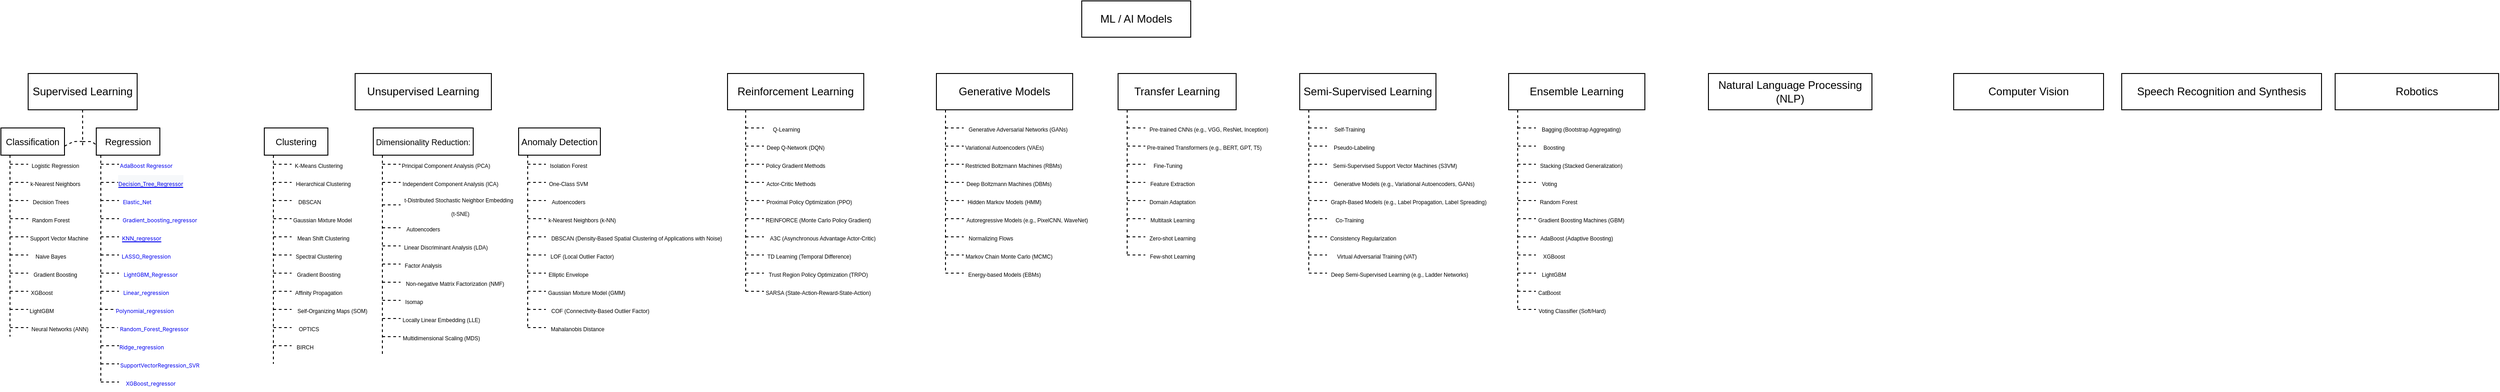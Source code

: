 <mxfile version="26.0.5">
  <diagram id="6a731a19-8d31-9384-78a2-239565b7b9f0" name="Page-1">
    <mxGraphModel dx="5225" dy="253" grid="1" gridSize="10" guides="1" tooltips="1" connect="1" arrows="1" fold="1" page="1" pageScale="1" pageWidth="4681" pageHeight="3300" background="none" math="0" shadow="0">
      <root>
        <mxCell id="0" />
        <mxCell id="1" parent="0" />
        <mxCell id="jr-n6Z9DIesCHv_oQTnh-1545" value="ML / AI Models" style="rounded=0;whiteSpace=wrap;html=1;" vertex="1" parent="1">
          <mxGeometry x="-200" y="20" width="120" height="40" as="geometry" />
        </mxCell>
        <mxCell id="jr-n6Z9DIesCHv_oQTnh-1546" value="Supervised Learning" style="rounded=0;whiteSpace=wrap;html=1;" vertex="1" parent="1">
          <mxGeometry x="-1360" y="100" width="120" height="40" as="geometry" />
        </mxCell>
        <mxCell id="jr-n6Z9DIesCHv_oQTnh-1548" value="Reinforcement Learning" style="rounded=0;whiteSpace=wrap;html=1;" vertex="1" parent="1">
          <mxGeometry x="-590" y="100" width="150" height="40" as="geometry" />
        </mxCell>
        <mxCell id="jr-n6Z9DIesCHv_oQTnh-1549" value="Unsupervised Learning" style="rounded=0;whiteSpace=wrap;html=1;" vertex="1" parent="1">
          <mxGeometry x="-1000" y="100" width="150" height="40" as="geometry" />
        </mxCell>
        <mxCell id="jr-n6Z9DIesCHv_oQTnh-1550" value="Generative Models" style="rounded=0;whiteSpace=wrap;html=1;" vertex="1" parent="1">
          <mxGeometry x="-360" y="100" width="150" height="40" as="geometry" />
        </mxCell>
        <mxCell id="jr-n6Z9DIesCHv_oQTnh-1551" value="Transfer Learning" style="rounded=0;whiteSpace=wrap;html=1;" vertex="1" parent="1">
          <mxGeometry x="-160" y="100" width="130" height="40" as="geometry" />
        </mxCell>
        <mxCell id="jr-n6Z9DIesCHv_oQTnh-1552" value="Semi-Supervised Learning" style="rounded=0;whiteSpace=wrap;html=1;" vertex="1" parent="1">
          <mxGeometry x="40" y="100" width="150" height="40" as="geometry" />
        </mxCell>
        <mxCell id="jr-n6Z9DIesCHv_oQTnh-1553" value="Ensemble Learning" style="rounded=0;whiteSpace=wrap;html=1;" vertex="1" parent="1">
          <mxGeometry x="270" y="100" width="150" height="40" as="geometry" />
        </mxCell>
        <mxCell id="jr-n6Z9DIesCHv_oQTnh-1554" value="Natural Language Processing (NLP)" style="rounded=0;whiteSpace=wrap;html=1;" vertex="1" parent="1">
          <mxGeometry x="490" y="100" width="180" height="40" as="geometry" />
        </mxCell>
        <mxCell id="jr-n6Z9DIesCHv_oQTnh-1555" value="Computer Vision" style="rounded=0;whiteSpace=wrap;html=1;" vertex="1" parent="1">
          <mxGeometry x="760" y="100" width="165" height="40" as="geometry" />
        </mxCell>
        <mxCell id="jr-n6Z9DIesCHv_oQTnh-1556" value="Speech Recognition and Synthesis" style="rounded=0;whiteSpace=wrap;html=1;" vertex="1" parent="1">
          <mxGeometry x="945" y="100" width="220" height="40" as="geometry" />
        </mxCell>
        <mxCell id="jr-n6Z9DIesCHv_oQTnh-1557" value="Robotics" style="rounded=0;whiteSpace=wrap;html=1;" vertex="1" parent="1">
          <mxGeometry x="1180" y="100" width="180" height="40" as="geometry" />
        </mxCell>
        <mxCell id="jr-n6Z9DIesCHv_oQTnh-1558" value="&lt;font style=&quot;font-size: 10px;&quot;&gt;Regression&lt;/font&gt;" style="rounded=0;whiteSpace=wrap;html=1;" vertex="1" parent="1">
          <mxGeometry x="-1285" y="160" width="70" height="30" as="geometry" />
        </mxCell>
        <mxCell id="jr-n6Z9DIesCHv_oQTnh-1559" value="&lt;font style=&quot;font-size: 10px;&quot;&gt;Classification&lt;/font&gt;" style="rounded=0;whiteSpace=wrap;html=1;" vertex="1" parent="1">
          <mxGeometry x="-1390" y="160" width="70" height="30" as="geometry" />
        </mxCell>
        <mxCell id="jr-n6Z9DIesCHv_oQTnh-1561" value="" style="endArrow=none;dashed=1;html=1;rounded=0;" edge="1" parent="1">
          <mxGeometry width="50" height="50" relative="1" as="geometry">
            <mxPoint x="-1300.09" y="140" as="sourcePoint" />
            <mxPoint x="-1300" y="180" as="targetPoint" />
          </mxGeometry>
        </mxCell>
        <mxCell id="jr-n6Z9DIesCHv_oQTnh-1562" value="" style="endArrow=none;dashed=1;html=1;rounded=0;entryX=0.023;entryY=0.659;entryDx=0;entryDy=0;entryPerimeter=0;" edge="1" parent="1" target="jr-n6Z9DIesCHv_oQTnh-1558">
          <mxGeometry width="50" height="50" relative="1" as="geometry">
            <mxPoint x="-1300" y="175" as="sourcePoint" />
            <mxPoint x="-1250" y="130" as="targetPoint" />
            <Array as="points">
              <mxPoint x="-1290" y="175" />
            </Array>
          </mxGeometry>
        </mxCell>
        <mxCell id="jr-n6Z9DIesCHv_oQTnh-1564" value="" style="endArrow=none;dashed=1;html=1;rounded=0;" edge="1" parent="1">
          <mxGeometry width="50" height="50" relative="1" as="geometry">
            <mxPoint x="-1280" y="190" as="sourcePoint" />
            <mxPoint x="-1280" y="440" as="targetPoint" />
          </mxGeometry>
        </mxCell>
        <mxCell id="jr-n6Z9DIesCHv_oQTnh-1565" value="" style="endArrow=none;dashed=1;html=1;rounded=0;" edge="1" parent="1">
          <mxGeometry width="50" height="50" relative="1" as="geometry">
            <mxPoint x="-1280" y="200" as="sourcePoint" />
            <mxPoint x="-1260" y="200" as="targetPoint" />
          </mxGeometry>
        </mxCell>
        <mxCell id="jr-n6Z9DIesCHv_oQTnh-1567" value="" style="endArrow=none;dashed=1;html=1;rounded=0;" edge="1" parent="1">
          <mxGeometry width="50" height="50" relative="1" as="geometry">
            <mxPoint x="-1280" y="220" as="sourcePoint" />
            <mxPoint x="-1260" y="220" as="targetPoint" />
          </mxGeometry>
        </mxCell>
        <mxCell id="jr-n6Z9DIesCHv_oQTnh-1568" value="&lt;a style=&quot;box-sizing: border-box; background-color: rgb(246, 248, 250); outline: none; outline-offset: -2px; box-shadow: none; font-family: -apple-system, BlinkMacSystemFont, &amp;quot;Segoe UI&amp;quot;, &amp;quot;Noto Sans&amp;quot;, Helvetica, Arial, sans-serif, &amp;quot;Apple Color Emoji&amp;quot;, &amp;quot;Segoe UI Emoji&amp;quot;; text-align: left; text-wrap-mode: nowrap;&quot; href=&quot;https://github.com/PetarS96/ML_Theory/tree/master/ML_Models/Supervised%20Learning/Regression%20models/Decision_Tree_Regressor&quot; class=&quot;Link--primary&quot; aria-label=&quot;Decision_Tree_Regressor, (Directory)&quot; title=&quot;Decision_Tree_Regressor&quot;&gt;&lt;font style=&quot;font-size: 6px;&quot;&gt;Decision_Tree_Regressor&lt;/font&gt;&lt;/a&gt;" style="text;html=1;align=center;verticalAlign=middle;whiteSpace=wrap;rounded=0;" vertex="1" parent="1">
          <mxGeometry x="-1260" y="210" width="70" height="20" as="geometry" />
        </mxCell>
        <mxCell id="jr-n6Z9DIesCHv_oQTnh-1569" value="" style="endArrow=none;dashed=1;html=1;rounded=0;" edge="1" parent="1">
          <mxGeometry width="50" height="50" relative="1" as="geometry">
            <mxPoint x="-1280" y="240" as="sourcePoint" />
            <mxPoint x="-1260" y="240" as="targetPoint" />
          </mxGeometry>
        </mxCell>
        <mxCell id="jr-n6Z9DIesCHv_oQTnh-1570" value="&lt;a style=&quot;box-sizing: border-box; background-color: rgb(255, 255, 255); text-decoration-line: none; font-family: -apple-system, BlinkMacSystemFont, &amp;quot;Segoe UI&amp;quot;, &amp;quot;Noto Sans&amp;quot;, Helvetica, Arial, sans-serif, &amp;quot;Apple Color Emoji&amp;quot;, &amp;quot;Segoe UI Emoji&amp;quot;; text-align: left; text-wrap-mode: nowrap;&quot; href=&quot;https://github.com/PetarS96/ML_Theory/tree/master/ML_Models/Supervised%20Learning/Regression%20models/Elastic_Net&quot; class=&quot;Link--primary&quot; aria-label=&quot;Elastic_Net, (Directory)&quot; title=&quot;Elastic_Net&quot;&gt;&lt;font style=&quot;font-size: 6px;&quot;&gt;Elastic_Net&lt;/font&gt;&lt;/a&gt;" style="text;html=1;align=center;verticalAlign=middle;whiteSpace=wrap;rounded=0;" vertex="1" parent="1">
          <mxGeometry x="-1260" y="230" width="40" height="20" as="geometry" />
        </mxCell>
        <mxCell id="jr-n6Z9DIesCHv_oQTnh-1572" value="" style="endArrow=none;dashed=1;html=1;rounded=0;" edge="1" parent="1">
          <mxGeometry width="50" height="50" relative="1" as="geometry">
            <mxPoint x="-1280" y="260" as="sourcePoint" />
            <mxPoint x="-1260" y="260" as="targetPoint" />
          </mxGeometry>
        </mxCell>
        <mxCell id="jr-n6Z9DIesCHv_oQTnh-1573" value="&lt;a style=&quot;box-sizing: border-box; background-color: rgb(255, 255, 255); text-decoration-line: none; font-family: -apple-system, BlinkMacSystemFont, &amp;quot;Segoe UI&amp;quot;, &amp;quot;Noto Sans&amp;quot;, Helvetica, Arial, sans-serif, &amp;quot;Apple Color Emoji&amp;quot;, &amp;quot;Segoe UI Emoji&amp;quot;; text-align: left; text-wrap-mode: nowrap;&quot; href=&quot;https://github.com/PetarS96/ML_Theory/tree/master/ML_Models/Supervised%20Learning/Regression%20models/Gradient_boosting_regressor&quot; class=&quot;Link--primary&quot; aria-label=&quot;Gradient_boosting_regressor, (Directory)&quot; title=&quot;Gradient_boosting_regressor&quot;&gt;&lt;font style=&quot;font-size: 6px;&quot;&gt;Gradient_boosting_regressor&lt;/font&gt;&lt;/a&gt;" style="text;html=1;align=center;verticalAlign=middle;whiteSpace=wrap;rounded=0;" vertex="1" parent="1">
          <mxGeometry x="-1260" y="250" width="90" height="20" as="geometry" />
        </mxCell>
        <mxCell id="jr-n6Z9DIesCHv_oQTnh-1575" value="" style="endArrow=none;dashed=1;html=1;rounded=0;" edge="1" parent="1">
          <mxGeometry width="50" height="50" relative="1" as="geometry">
            <mxPoint x="-1280" y="280" as="sourcePoint" />
            <mxPoint x="-1260" y="280" as="targetPoint" />
          </mxGeometry>
        </mxCell>
        <mxCell id="jr-n6Z9DIesCHv_oQTnh-1576" value="&lt;a style=&quot;box-sizing: border-box; font-family: -apple-system, BlinkMacSystemFont, &amp;quot;Segoe UI&amp;quot;, &amp;quot;Noto Sans&amp;quot;, Helvetica, Arial, sans-serif, &amp;quot;Apple Color Emoji&amp;quot;, &amp;quot;Segoe UI Emoji&amp;quot;; text-align: left; text-wrap-mode: nowrap;&quot; href=&quot;https://github.com/PetarS96/ML_Theory/tree/master/ML_Models/Supervised%20Learning/Regression%20models/KNN_regressor&quot; class=&quot;Link--primary&quot; aria-label=&quot;KNN_regressor, (Directory)&quot; title=&quot;KNN_regressor&quot;&gt;&lt;font style=&quot;font-size: 6px; background-color: light-dark(#ffffff, var(--ge-dark-color, #121212));&quot;&gt;KNN_regressor&lt;/font&gt;&lt;/a&gt;" style="text;html=1;align=center;verticalAlign=middle;whiteSpace=wrap;rounded=0;" vertex="1" parent="1">
          <mxGeometry x="-1260" y="270" width="50" height="20" as="geometry" />
        </mxCell>
        <mxCell id="jr-n6Z9DIesCHv_oQTnh-1577" value="" style="endArrow=none;dashed=1;html=1;rounded=0;" edge="1" parent="1">
          <mxGeometry width="50" height="50" relative="1" as="geometry">
            <mxPoint x="-1280" y="200" as="sourcePoint" />
            <mxPoint x="-1260" y="200" as="targetPoint" />
          </mxGeometry>
        </mxCell>
        <mxCell id="jr-n6Z9DIesCHv_oQTnh-1578" value="&lt;a style=&quot;box-sizing: border-box; background-color: rgb(255, 255, 255); text-decoration-line: none; font-family: -apple-system, BlinkMacSystemFont, &amp;quot;Segoe UI&amp;quot;, &amp;quot;Noto Sans&amp;quot;, Helvetica, Arial, sans-serif, &amp;quot;Apple Color Emoji&amp;quot;, &amp;quot;Segoe UI Emoji&amp;quot;; text-align: left; text-wrap-mode: nowrap;&quot; href=&quot;https://github.com/PetarS96/ML_Theory/tree/master/ML_Models/Supervised%20Learning/Regression%20models/AdaBoost%20Regressor&quot; class=&quot;Link--primary&quot; aria-label=&quot;AdaBoost Regressor, (Directory)&quot; title=&quot;AdaBoost Regressor&quot;&gt;&lt;font style=&quot;font-size: 6px;&quot;&gt;AdaBoost Regressor&lt;/font&gt;&lt;/a&gt;" style="text;html=1;align=center;verticalAlign=middle;whiteSpace=wrap;rounded=0;" vertex="1" parent="1">
          <mxGeometry x="-1260" y="190" width="60" height="20" as="geometry" />
        </mxCell>
        <mxCell id="jr-n6Z9DIesCHv_oQTnh-1580" value="" style="endArrow=none;dashed=1;html=1;rounded=0;" edge="1" parent="1">
          <mxGeometry width="50" height="50" relative="1" as="geometry">
            <mxPoint x="-1280" y="300" as="sourcePoint" />
            <mxPoint x="-1260" y="300" as="targetPoint" />
          </mxGeometry>
        </mxCell>
        <mxCell id="jr-n6Z9DIesCHv_oQTnh-1581" value="&lt;a style=&quot;box-sizing: border-box; background-color: rgb(255, 255, 255); text-decoration-line: none; font-family: -apple-system, BlinkMacSystemFont, &amp;quot;Segoe UI&amp;quot;, &amp;quot;Noto Sans&amp;quot;, Helvetica, Arial, sans-serif, &amp;quot;Apple Color Emoji&amp;quot;, &amp;quot;Segoe UI Emoji&amp;quot;; text-align: left; text-wrap-mode: nowrap;&quot; href=&quot;https://github.com/PetarS96/ML_Theory/tree/master/ML_Models/Supervised%20Learning/Regression%20models/LASSO_Regression&quot; class=&quot;Link--primary&quot; aria-label=&quot;LASSO_Regression, (Directory)&quot; title=&quot;LASSO_Regression&quot;&gt;&lt;font style=&quot;font-size: 6px;&quot;&gt;LASSO_Regression&lt;/font&gt;&lt;/a&gt;" style="text;html=1;align=center;verticalAlign=middle;whiteSpace=wrap;rounded=0;" vertex="1" parent="1">
          <mxGeometry x="-1260" y="290" width="60" height="20" as="geometry" />
        </mxCell>
        <mxCell id="jr-n6Z9DIesCHv_oQTnh-1582" value="" style="endArrow=none;dashed=1;html=1;rounded=0;" edge="1" parent="1">
          <mxGeometry width="50" height="50" relative="1" as="geometry">
            <mxPoint x="-1280" y="320" as="sourcePoint" />
            <mxPoint x="-1260" y="320" as="targetPoint" />
          </mxGeometry>
        </mxCell>
        <mxCell id="jr-n6Z9DIesCHv_oQTnh-1583" value="&lt;a style=&quot;box-sizing: border-box; background-color: rgb(255, 255, 255); text-decoration-line: none; font-family: -apple-system, BlinkMacSystemFont, &amp;quot;Segoe UI&amp;quot;, &amp;quot;Noto Sans&amp;quot;, Helvetica, Arial, sans-serif, &amp;quot;Apple Color Emoji&amp;quot;, &amp;quot;Segoe UI Emoji&amp;quot;; text-align: left; text-wrap-mode: nowrap;&quot; href=&quot;https://github.com/PetarS96/ML_Theory/tree/master/ML_Models/Supervised%20Learning/Regression%20models/LightGBM_Regressor&quot; class=&quot;Link--primary&quot; aria-label=&quot;LightGBM_Regressor, (Directory)&quot; title=&quot;LightGBM_Regressor&quot;&gt;&lt;font style=&quot;font-size: 6px;&quot;&gt;LightGBM_Regressor&lt;/font&gt;&lt;/a&gt;" style="text;html=1;align=center;verticalAlign=middle;whiteSpace=wrap;rounded=0;" vertex="1" parent="1">
          <mxGeometry x="-1260" y="310" width="70" height="20" as="geometry" />
        </mxCell>
        <mxCell id="jr-n6Z9DIesCHv_oQTnh-1584" value="" style="endArrow=none;dashed=1;html=1;rounded=0;" edge="1" parent="1">
          <mxGeometry width="50" height="50" relative="1" as="geometry">
            <mxPoint x="-1280" y="340" as="sourcePoint" />
            <mxPoint x="-1260" y="340" as="targetPoint" />
          </mxGeometry>
        </mxCell>
        <mxCell id="jr-n6Z9DIesCHv_oQTnh-1585" value="&lt;a style=&quot;box-sizing: border-box; background-color: rgb(255, 255, 255); text-decoration-line: none; font-family: -apple-system, BlinkMacSystemFont, &amp;quot;Segoe UI&amp;quot;, &amp;quot;Noto Sans&amp;quot;, Helvetica, Arial, sans-serif, &amp;quot;Apple Color Emoji&amp;quot;, &amp;quot;Segoe UI Emoji&amp;quot;; text-align: left; text-wrap-mode: nowrap;&quot; href=&quot;https://github.com/PetarS96/ML_Theory/tree/master/ML_Models/Supervised%20Learning/Regression%20models/Linear_regression&quot; class=&quot;Link--primary&quot; aria-label=&quot;Linear_regression, (Directory)&quot; title=&quot;Linear_regression&quot;&gt;&lt;font style=&quot;font-size: 6px;&quot;&gt;Linear_regression&lt;/font&gt;&lt;/a&gt;" style="text;html=1;align=center;verticalAlign=middle;whiteSpace=wrap;rounded=0;" vertex="1" parent="1">
          <mxGeometry x="-1260" y="330" width="60" height="20" as="geometry" />
        </mxCell>
        <mxCell id="jr-n6Z9DIesCHv_oQTnh-1586" value="" style="endArrow=none;dashed=1;html=1;rounded=0;" edge="1" parent="1">
          <mxGeometry width="50" height="50" relative="1" as="geometry">
            <mxPoint x="-1281.25" y="360" as="sourcePoint" />
            <mxPoint x="-1261.25" y="360" as="targetPoint" />
          </mxGeometry>
        </mxCell>
        <mxCell id="jr-n6Z9DIesCHv_oQTnh-1587" value="&lt;a style=&quot;box-sizing: border-box; background-color: rgb(255, 255, 255); text-decoration-line: none; font-family: -apple-system, BlinkMacSystemFont, &amp;quot;Segoe UI&amp;quot;, &amp;quot;Noto Sans&amp;quot;, Helvetica, Arial, sans-serif, &amp;quot;Apple Color Emoji&amp;quot;, &amp;quot;Segoe UI Emoji&amp;quot;; text-align: left; text-wrap-mode: nowrap;&quot; href=&quot;https://github.com/PetarS96/ML_Theory/tree/master/ML_Models/Supervised%20Learning/Regression%20models/Polynomial_regression&quot; class=&quot;Link--primary&quot; aria-label=&quot;Polynomial_regression, (Directory)&quot; title=&quot;Polynomial_regression&quot;&gt;&lt;font style=&quot;font-size: 6px;&quot;&gt;Polynomial_regression&lt;/font&gt;&lt;/a&gt;" style="text;html=1;align=center;verticalAlign=middle;whiteSpace=wrap;rounded=0;" vertex="1" parent="1">
          <mxGeometry x="-1263.75" y="350" width="65" height="20" as="geometry" />
        </mxCell>
        <mxCell id="jr-n6Z9DIesCHv_oQTnh-1588" value="" style="endArrow=none;dashed=1;html=1;rounded=0;" edge="1" parent="1">
          <mxGeometry width="50" height="50" relative="1" as="geometry">
            <mxPoint x="-1280" y="380" as="sourcePoint" />
            <mxPoint x="-1261.25" y="380" as="targetPoint" />
          </mxGeometry>
        </mxCell>
        <mxCell id="jr-n6Z9DIesCHv_oQTnh-1589" value="&lt;a style=&quot;box-sizing: border-box; background-color: rgb(255, 255, 255); text-decoration-line: none; font-family: -apple-system, BlinkMacSystemFont, &amp;quot;Segoe UI&amp;quot;, &amp;quot;Noto Sans&amp;quot;, Helvetica, Arial, sans-serif, &amp;quot;Apple Color Emoji&amp;quot;, &amp;quot;Segoe UI Emoji&amp;quot;; text-align: left; text-wrap-mode: nowrap;&quot; href=&quot;https://github.com/PetarS96/ML_Theory/tree/master/ML_Models/Supervised%20Learning/Regression%20models/Random_Forest_Regressor&quot; class=&quot;Link--primary&quot; aria-label=&quot;Random_Forest_Regressor, (Directory)&quot; title=&quot;Random_Forest_Regressor&quot;&gt;&lt;font style=&quot;font-size: 6px;&quot;&gt;Random_Forest_Regressor&lt;/font&gt;&lt;/a&gt;" style="text;html=1;align=center;verticalAlign=middle;whiteSpace=wrap;rounded=0;" vertex="1" parent="1">
          <mxGeometry x="-1261.25" y="370" width="80" height="20" as="geometry" />
        </mxCell>
        <mxCell id="jr-n6Z9DIesCHv_oQTnh-1590" value="" style="endArrow=none;dashed=1;html=1;rounded=0;" edge="1" parent="1">
          <mxGeometry width="50" height="50" relative="1" as="geometry">
            <mxPoint x="-1280" y="400" as="sourcePoint" />
            <mxPoint x="-1260" y="400" as="targetPoint" />
          </mxGeometry>
        </mxCell>
        <mxCell id="jr-n6Z9DIesCHv_oQTnh-1591" value="&lt;a style=&quot;box-sizing: border-box; background-color: rgb(255, 255, 255); text-decoration-line: none; font-family: -apple-system, BlinkMacSystemFont, &amp;quot;Segoe UI&amp;quot;, &amp;quot;Noto Sans&amp;quot;, Helvetica, Arial, sans-serif, &amp;quot;Apple Color Emoji&amp;quot;, &amp;quot;Segoe UI Emoji&amp;quot;; text-align: left; text-wrap-mode: nowrap;&quot; href=&quot;https://github.com/PetarS96/ML_Theory/tree/master/ML_Models/Supervised%20Learning/Regression%20models/Ridge_regression&quot; class=&quot;Link--primary&quot; aria-label=&quot;Ridge_regression, (Directory)&quot; title=&quot;Ridge_regression&quot;&gt;&lt;font style=&quot;font-size: 6px;&quot;&gt;Ridge_regression&lt;/font&gt;&lt;/a&gt;" style="text;html=1;align=center;verticalAlign=middle;whiteSpace=wrap;rounded=0;" vertex="1" parent="1">
          <mxGeometry x="-1260" y="390" width="50" height="20" as="geometry" />
        </mxCell>
        <mxCell id="jr-n6Z9DIesCHv_oQTnh-1592" value="" style="endArrow=none;dashed=1;html=1;rounded=0;" edge="1" parent="1">
          <mxGeometry width="50" height="50" relative="1" as="geometry">
            <mxPoint x="-1280" y="420" as="sourcePoint" />
            <mxPoint x="-1260" y="420" as="targetPoint" />
          </mxGeometry>
        </mxCell>
        <mxCell id="jr-n6Z9DIesCHv_oQTnh-1593" value="&lt;a style=&quot;box-sizing: border-box; background-color: rgb(255, 255, 255); text-decoration-line: none; font-family: -apple-system, BlinkMacSystemFont, &amp;quot;Segoe UI&amp;quot;, &amp;quot;Noto Sans&amp;quot;, Helvetica, Arial, sans-serif, &amp;quot;Apple Color Emoji&amp;quot;, &amp;quot;Segoe UI Emoji&amp;quot;; text-align: left; text-wrap-mode: nowrap;&quot; href=&quot;https://github.com/PetarS96/ML_Theory/tree/master/ML_Models/Supervised%20Learning/Regression%20models/SupportVectorRegression_SVR&quot; class=&quot;Link--primary&quot; aria-label=&quot;SupportVectorRegression_SVR, (Directory)&quot; title=&quot;SupportVectorRegression_SVR&quot;&gt;&lt;font style=&quot;font-size: 6px;&quot;&gt;SupportVectorRegression_SVR&lt;/font&gt;&lt;/a&gt;" style="text;html=1;align=center;verticalAlign=middle;whiteSpace=wrap;rounded=0;" vertex="1" parent="1">
          <mxGeometry x="-1260" y="410" width="90" height="20" as="geometry" />
        </mxCell>
        <mxCell id="jr-n6Z9DIesCHv_oQTnh-1594" value="" style="endArrow=none;dashed=1;html=1;rounded=0;" edge="1" parent="1">
          <mxGeometry width="50" height="50" relative="1" as="geometry">
            <mxPoint x="-1280" y="440" as="sourcePoint" />
            <mxPoint x="-1260" y="440" as="targetPoint" />
          </mxGeometry>
        </mxCell>
        <mxCell id="jr-n6Z9DIesCHv_oQTnh-1595" value="&lt;a style=&quot;box-sizing: border-box; background-color: rgb(255, 255, 255); text-decoration-line: none; font-family: -apple-system, BlinkMacSystemFont, &amp;quot;Segoe UI&amp;quot;, &amp;quot;Noto Sans&amp;quot;, Helvetica, Arial, sans-serif, &amp;quot;Apple Color Emoji&amp;quot;, &amp;quot;Segoe UI Emoji&amp;quot;; text-align: left; text-wrap-mode: nowrap;&quot; href=&quot;https://github.com/PetarS96/ML_Theory/tree/master/ML_Models/Supervised%20Learning/Regression%20models/XGBoost_regressor&quot; class=&quot;Link--primary&quot; aria-label=&quot;XGBoost_regressor, (Directory)&quot; title=&quot;XGBoost_regressor&quot;&gt;&lt;font style=&quot;font-size: 6px;&quot;&gt;XGBoost_regressor&lt;/font&gt;&lt;/a&gt;" style="text;html=1;align=center;verticalAlign=middle;whiteSpace=wrap;rounded=0;" vertex="1" parent="1">
          <mxGeometry x="-1260" y="430" width="70" height="20" as="geometry" />
        </mxCell>
        <mxCell id="jr-n6Z9DIesCHv_oQTnh-1597" value="" style="endArrow=none;dashed=1;html=1;rounded=0;" edge="1" parent="1">
          <mxGeometry width="50" height="50" relative="1" as="geometry">
            <mxPoint x="-1320" y="180" as="sourcePoint" />
            <mxPoint x="-1300" y="174.81" as="targetPoint" />
            <Array as="points">
              <mxPoint x="-1320" y="180" />
              <mxPoint x="-1310" y="175" />
            </Array>
          </mxGeometry>
        </mxCell>
        <mxCell id="jr-n6Z9DIesCHv_oQTnh-1599" value="" style="endArrow=none;dashed=1;html=1;rounded=0;" edge="1" parent="1">
          <mxGeometry width="50" height="50" relative="1" as="geometry">
            <mxPoint x="-1380" y="190" as="sourcePoint" />
            <mxPoint x="-1380" y="390" as="targetPoint" />
          </mxGeometry>
        </mxCell>
        <mxCell id="jr-n6Z9DIesCHv_oQTnh-1600" value="" style="endArrow=none;dashed=1;html=1;rounded=0;" edge="1" parent="1">
          <mxGeometry width="50" height="50" relative="1" as="geometry">
            <mxPoint x="-1380" y="199.94" as="sourcePoint" />
            <mxPoint x="-1360" y="199.94" as="targetPoint" />
          </mxGeometry>
        </mxCell>
        <mxCell id="jr-n6Z9DIesCHv_oQTnh-1601" value="&lt;font style=&quot;font-size: 6px;&quot;&gt;Logistic Regression&lt;/font&gt;" style="text;html=1;align=center;verticalAlign=middle;whiteSpace=wrap;rounded=0;" vertex="1" parent="1">
          <mxGeometry x="-1360" y="190" width="60" height="20" as="geometry" />
        </mxCell>
        <mxCell id="jr-n6Z9DIesCHv_oQTnh-1602" value="" style="endArrow=none;dashed=1;html=1;rounded=0;" edge="1" parent="1">
          <mxGeometry width="50" height="50" relative="1" as="geometry">
            <mxPoint x="-1380" y="219.94" as="sourcePoint" />
            <mxPoint x="-1360" y="219.94" as="targetPoint" />
          </mxGeometry>
        </mxCell>
        <mxCell id="jr-n6Z9DIesCHv_oQTnh-1603" value="&lt;font style=&quot;font-size: 6px;&quot;&gt;k-Nearest Neighbors&lt;/font&gt;" style="text;html=1;align=center;verticalAlign=middle;whiteSpace=wrap;rounded=0;" vertex="1" parent="1">
          <mxGeometry x="-1360" y="210" width="60" height="20" as="geometry" />
        </mxCell>
        <mxCell id="jr-n6Z9DIesCHv_oQTnh-1604" value="" style="endArrow=none;dashed=1;html=1;rounded=0;" edge="1" parent="1">
          <mxGeometry width="50" height="50" relative="1" as="geometry">
            <mxPoint x="-1380" y="239.94" as="sourcePoint" />
            <mxPoint x="-1360" y="239.94" as="targetPoint" />
          </mxGeometry>
        </mxCell>
        <mxCell id="jr-n6Z9DIesCHv_oQTnh-1605" value="&lt;font style=&quot;font-size: 6px;&quot;&gt;Decision Trees&lt;/font&gt;" style="text;html=1;align=center;verticalAlign=middle;whiteSpace=wrap;rounded=0;" vertex="1" parent="1">
          <mxGeometry x="-1360" y="230" width="50" height="20" as="geometry" />
        </mxCell>
        <mxCell id="jr-n6Z9DIesCHv_oQTnh-1606" value="" style="endArrow=none;dashed=1;html=1;rounded=0;" edge="1" parent="1">
          <mxGeometry width="50" height="50" relative="1" as="geometry">
            <mxPoint x="-1380" y="259.94" as="sourcePoint" />
            <mxPoint x="-1360" y="259.94" as="targetPoint" />
          </mxGeometry>
        </mxCell>
        <mxCell id="jr-n6Z9DIesCHv_oQTnh-1607" value="&lt;font style=&quot;font-size: 6px;&quot;&gt;Random Forest&lt;/font&gt;" style="text;html=1;align=center;verticalAlign=middle;whiteSpace=wrap;rounded=0;" vertex="1" parent="1">
          <mxGeometry x="-1360" y="250" width="50" height="20" as="geometry" />
        </mxCell>
        <mxCell id="jr-n6Z9DIesCHv_oQTnh-1608" value="" style="endArrow=none;dashed=1;html=1;rounded=0;" edge="1" parent="1">
          <mxGeometry width="50" height="50" relative="1" as="geometry">
            <mxPoint x="-1380" y="279.94" as="sourcePoint" />
            <mxPoint x="-1360" y="279.94" as="targetPoint" />
          </mxGeometry>
        </mxCell>
        <mxCell id="jr-n6Z9DIesCHv_oQTnh-1609" value="&lt;font style=&quot;font-size: 6px;&quot;&gt;Support Vector Machine&amp;nbsp;&lt;/font&gt;" style="text;html=1;align=center;verticalAlign=middle;whiteSpace=wrap;rounded=0;" vertex="1" parent="1">
          <mxGeometry x="-1360" y="270" width="70" height="20" as="geometry" />
        </mxCell>
        <mxCell id="jr-n6Z9DIesCHv_oQTnh-1610" value="" style="endArrow=none;dashed=1;html=1;rounded=0;" edge="1" parent="1">
          <mxGeometry width="50" height="50" relative="1" as="geometry">
            <mxPoint x="-1380" y="299.94" as="sourcePoint" />
            <mxPoint x="-1360" y="299.94" as="targetPoint" />
          </mxGeometry>
        </mxCell>
        <mxCell id="jr-n6Z9DIesCHv_oQTnh-1611" value="&lt;font style=&quot;font-size: 6px;&quot;&gt;Naive Bayes&lt;/font&gt;" style="text;html=1;align=center;verticalAlign=middle;whiteSpace=wrap;rounded=0;" vertex="1" parent="1">
          <mxGeometry x="-1360" y="290" width="50" height="20" as="geometry" />
        </mxCell>
        <mxCell id="jr-n6Z9DIesCHv_oQTnh-1612" value="" style="endArrow=none;dashed=1;html=1;rounded=0;" edge="1" parent="1">
          <mxGeometry width="50" height="50" relative="1" as="geometry">
            <mxPoint x="-1380" y="319.94" as="sourcePoint" />
            <mxPoint x="-1360" y="319.94" as="targetPoint" />
          </mxGeometry>
        </mxCell>
        <mxCell id="jr-n6Z9DIesCHv_oQTnh-1613" value="&lt;font style=&quot;font-size: 6px;&quot;&gt;Gradient Boosting&lt;/font&gt;" style="text;html=1;align=center;verticalAlign=middle;whiteSpace=wrap;rounded=0;" vertex="1" parent="1">
          <mxGeometry x="-1360" y="310" width="60" height="20" as="geometry" />
        </mxCell>
        <mxCell id="jr-n6Z9DIesCHv_oQTnh-1614" value="" style="endArrow=none;dashed=1;html=1;rounded=0;" edge="1" parent="1">
          <mxGeometry width="50" height="50" relative="1" as="geometry">
            <mxPoint x="-1380" y="339.94" as="sourcePoint" />
            <mxPoint x="-1360" y="339.94" as="targetPoint" />
          </mxGeometry>
        </mxCell>
        <mxCell id="jr-n6Z9DIesCHv_oQTnh-1615" value="&lt;font style=&quot;font-size: 6px;&quot;&gt;XGBoost&lt;/font&gt;" style="text;html=1;align=center;verticalAlign=middle;whiteSpace=wrap;rounded=0;" vertex="1" parent="1">
          <mxGeometry x="-1360" y="330" width="30" height="20" as="geometry" />
        </mxCell>
        <mxCell id="jr-n6Z9DIesCHv_oQTnh-1616" value="" style="endArrow=none;dashed=1;html=1;rounded=0;" edge="1" parent="1">
          <mxGeometry width="50" height="50" relative="1" as="geometry">
            <mxPoint x="-1380" y="359.94" as="sourcePoint" />
            <mxPoint x="-1360" y="359.94" as="targetPoint" />
          </mxGeometry>
        </mxCell>
        <mxCell id="jr-n6Z9DIesCHv_oQTnh-1617" value="&lt;font style=&quot;font-size: 6px;&quot;&gt;LightGBM&lt;/font&gt;" style="text;html=1;align=center;verticalAlign=middle;whiteSpace=wrap;rounded=0;" vertex="1" parent="1">
          <mxGeometry x="-1360" y="350" width="30" height="20" as="geometry" />
        </mxCell>
        <mxCell id="jr-n6Z9DIesCHv_oQTnh-1619" value="" style="endArrow=none;dashed=1;html=1;rounded=0;" edge="1" parent="1">
          <mxGeometry width="50" height="50" relative="1" as="geometry">
            <mxPoint x="-1380" y="379.94" as="sourcePoint" />
            <mxPoint x="-1360" y="379.94" as="targetPoint" />
          </mxGeometry>
        </mxCell>
        <mxCell id="jr-n6Z9DIesCHv_oQTnh-1620" value="&lt;font style=&quot;font-size: 6px;&quot;&gt;Neural Networks (ANN)&lt;/font&gt;" style="text;html=1;align=center;verticalAlign=middle;whiteSpace=wrap;rounded=0;" vertex="1" parent="1">
          <mxGeometry x="-1360" y="370" width="70" height="20" as="geometry" />
        </mxCell>
        <mxCell id="jr-n6Z9DIesCHv_oQTnh-1622" value="&lt;font style=&quot;font-size: 10px;&quot;&gt;Clustering&lt;/font&gt;" style="rounded=0;whiteSpace=wrap;html=1;" vertex="1" parent="1">
          <mxGeometry x="-1100" y="160" width="70" height="30" as="geometry" />
        </mxCell>
        <mxCell id="jr-n6Z9DIesCHv_oQTnh-1623" value="&lt;font style=&quot;font-size: 9px;&quot;&gt;Dimensionality Reduction:&lt;/font&gt;" style="rounded=0;whiteSpace=wrap;html=1;" vertex="1" parent="1">
          <mxGeometry x="-980" y="160" width="110" height="30" as="geometry" />
        </mxCell>
        <mxCell id="jr-n6Z9DIesCHv_oQTnh-1625" style="edgeStyle=orthogonalEdgeStyle;rounded=0;orthogonalLoop=1;jettySize=auto;html=1;exitX=0.5;exitY=1;exitDx=0;exitDy=0;" edge="1" parent="1" source="jr-n6Z9DIesCHv_oQTnh-1548" target="jr-n6Z9DIesCHv_oQTnh-1548">
          <mxGeometry relative="1" as="geometry" />
        </mxCell>
        <mxCell id="jr-n6Z9DIesCHv_oQTnh-1626" value="&lt;font style=&quot;font-size: 10px;&quot;&gt;Anomaly Detection&lt;/font&gt;" style="rounded=0;whiteSpace=wrap;html=1;" vertex="1" parent="1">
          <mxGeometry x="-820" y="160" width="90" height="30" as="geometry" />
        </mxCell>
        <mxCell id="jr-n6Z9DIesCHv_oQTnh-1628" value="" style="endArrow=none;dashed=1;html=1;rounded=0;" edge="1" parent="1">
          <mxGeometry width="50" height="50" relative="1" as="geometry">
            <mxPoint x="-1090" y="190" as="sourcePoint" />
            <mxPoint x="-1090" y="420" as="targetPoint" />
          </mxGeometry>
        </mxCell>
        <mxCell id="jr-n6Z9DIesCHv_oQTnh-1629" value="" style="endArrow=none;dashed=1;html=1;rounded=0;" edge="1" parent="1">
          <mxGeometry width="50" height="50" relative="1" as="geometry">
            <mxPoint x="-1090" y="199.94" as="sourcePoint" />
            <mxPoint x="-1070" y="199.94" as="targetPoint" />
          </mxGeometry>
        </mxCell>
        <mxCell id="jr-n6Z9DIesCHv_oQTnh-1630" value="&lt;font style=&quot;font-size: 6px;&quot;&gt;K-Means Clustering&lt;/font&gt;" style="text;html=1;align=center;verticalAlign=middle;whiteSpace=wrap;rounded=0;" vertex="1" parent="1">
          <mxGeometry x="-1070" y="190" width="60" height="20" as="geometry" />
        </mxCell>
        <mxCell id="jr-n6Z9DIesCHv_oQTnh-1631" value="" style="endArrow=none;dashed=1;html=1;rounded=0;" edge="1" parent="1">
          <mxGeometry width="50" height="50" relative="1" as="geometry">
            <mxPoint x="-1090" y="219.94" as="sourcePoint" />
            <mxPoint x="-1070" y="219.94" as="targetPoint" />
          </mxGeometry>
        </mxCell>
        <mxCell id="jr-n6Z9DIesCHv_oQTnh-1632" value="&lt;font style=&quot;font-size: 6px;&quot;&gt;Hierarchical Clustering&lt;/font&gt;" style="text;html=1;align=center;verticalAlign=middle;whiteSpace=wrap;rounded=0;" vertex="1" parent="1">
          <mxGeometry x="-1070" y="210" width="70" height="20" as="geometry" />
        </mxCell>
        <mxCell id="jr-n6Z9DIesCHv_oQTnh-1633" value="" style="endArrow=none;dashed=1;html=1;rounded=0;" edge="1" parent="1">
          <mxGeometry width="50" height="50" relative="1" as="geometry">
            <mxPoint x="-1090" y="239.94" as="sourcePoint" />
            <mxPoint x="-1070" y="239.94" as="targetPoint" />
          </mxGeometry>
        </mxCell>
        <mxCell id="jr-n6Z9DIesCHv_oQTnh-1634" value="&lt;font style=&quot;font-size: 6px;&quot;&gt;DBSCAN &lt;/font&gt;" style="text;html=1;align=center;verticalAlign=middle;whiteSpace=wrap;rounded=0;" vertex="1" parent="1">
          <mxGeometry x="-1070" y="230" width="40" height="20" as="geometry" />
        </mxCell>
        <mxCell id="jr-n6Z9DIesCHv_oQTnh-1635" value="" style="endArrow=none;dashed=1;html=1;rounded=0;" edge="1" parent="1">
          <mxGeometry width="50" height="50" relative="1" as="geometry">
            <mxPoint x="-1090" y="259.94" as="sourcePoint" />
            <mxPoint x="-1070" y="259.94" as="targetPoint" />
          </mxGeometry>
        </mxCell>
        <mxCell id="jr-n6Z9DIesCHv_oQTnh-1636" value="&lt;font style=&quot;font-size: 6px;&quot;&gt;Gaussian Mixture Model&amp;nbsp;&lt;/font&gt;" style="text;html=1;align=center;verticalAlign=middle;whiteSpace=wrap;rounded=0;" vertex="1" parent="1">
          <mxGeometry x="-1070" y="250" width="70" height="20" as="geometry" />
        </mxCell>
        <mxCell id="jr-n6Z9DIesCHv_oQTnh-1637" value="" style="endArrow=none;dashed=1;html=1;rounded=0;" edge="1" parent="1">
          <mxGeometry width="50" height="50" relative="1" as="geometry">
            <mxPoint x="-1090" y="279.94" as="sourcePoint" />
            <mxPoint x="-1070" y="279.94" as="targetPoint" />
          </mxGeometry>
        </mxCell>
        <mxCell id="jr-n6Z9DIesCHv_oQTnh-1638" value="&lt;font style=&quot;font-size: 6px;&quot;&gt;Mean Shift Clustering&lt;/font&gt;" style="text;html=1;align=center;verticalAlign=middle;whiteSpace=wrap;rounded=0;" vertex="1" parent="1">
          <mxGeometry x="-1070" y="270" width="70" height="20" as="geometry" />
        </mxCell>
        <mxCell id="jr-n6Z9DIesCHv_oQTnh-1639" value="" style="endArrow=none;dashed=1;html=1;rounded=0;" edge="1" parent="1">
          <mxGeometry width="50" height="50" relative="1" as="geometry">
            <mxPoint x="-1090" y="299.94" as="sourcePoint" />
            <mxPoint x="-1070" y="299.94" as="targetPoint" />
          </mxGeometry>
        </mxCell>
        <mxCell id="jr-n6Z9DIesCHv_oQTnh-1640" value="&lt;font style=&quot;font-size: 6px;&quot;&gt;Spectral Clustering&lt;/font&gt;" style="text;html=1;align=center;verticalAlign=middle;whiteSpace=wrap;rounded=0;" vertex="1" parent="1">
          <mxGeometry x="-1070" y="290" width="60" height="20" as="geometry" />
        </mxCell>
        <mxCell id="jr-n6Z9DIesCHv_oQTnh-1641" value="" style="endArrow=none;dashed=1;html=1;rounded=0;" edge="1" parent="1">
          <mxGeometry width="50" height="50" relative="1" as="geometry">
            <mxPoint x="-1090" y="319.94" as="sourcePoint" />
            <mxPoint x="-1070" y="319.94" as="targetPoint" />
          </mxGeometry>
        </mxCell>
        <mxCell id="jr-n6Z9DIesCHv_oQTnh-1642" value="&lt;font style=&quot;font-size: 6px;&quot;&gt;Gradient Boosting&lt;/font&gt;" style="text;html=1;align=center;verticalAlign=middle;whiteSpace=wrap;rounded=0;" vertex="1" parent="1">
          <mxGeometry x="-1070" y="310" width="60" height="20" as="geometry" />
        </mxCell>
        <mxCell id="jr-n6Z9DIesCHv_oQTnh-1643" value="" style="endArrow=none;dashed=1;html=1;rounded=0;" edge="1" parent="1">
          <mxGeometry width="50" height="50" relative="1" as="geometry">
            <mxPoint x="-1090" y="339.94" as="sourcePoint" />
            <mxPoint x="-1070" y="339.94" as="targetPoint" />
          </mxGeometry>
        </mxCell>
        <mxCell id="jr-n6Z9DIesCHv_oQTnh-1644" value="&lt;font style=&quot;font-size: 6px;&quot;&gt;Affinity Propagation&lt;/font&gt;" style="text;html=1;align=center;verticalAlign=middle;whiteSpace=wrap;rounded=0;" vertex="1" parent="1">
          <mxGeometry x="-1070" y="330" width="60" height="20" as="geometry" />
        </mxCell>
        <mxCell id="jr-n6Z9DIesCHv_oQTnh-1645" value="" style="endArrow=none;dashed=1;html=1;rounded=0;" edge="1" parent="1">
          <mxGeometry width="50" height="50" relative="1" as="geometry">
            <mxPoint x="-1090" y="359.94" as="sourcePoint" />
            <mxPoint x="-1070" y="359.94" as="targetPoint" />
          </mxGeometry>
        </mxCell>
        <mxCell id="jr-n6Z9DIesCHv_oQTnh-1646" value="&lt;font style=&quot;font-size: 6px;&quot;&gt;Self-Organizing Maps (SOM)&lt;/font&gt;" style="text;html=1;align=center;verticalAlign=middle;whiteSpace=wrap;rounded=0;" vertex="1" parent="1">
          <mxGeometry x="-1070" y="350" width="90" height="20" as="geometry" />
        </mxCell>
        <mxCell id="jr-n6Z9DIesCHv_oQTnh-1647" value="" style="endArrow=none;dashed=1;html=1;rounded=0;" edge="1" parent="1">
          <mxGeometry width="50" height="50" relative="1" as="geometry">
            <mxPoint x="-1090" y="379.94" as="sourcePoint" />
            <mxPoint x="-1070" y="379.94" as="targetPoint" />
          </mxGeometry>
        </mxCell>
        <mxCell id="jr-n6Z9DIesCHv_oQTnh-1648" value="&lt;font style=&quot;font-size: 6px;&quot;&gt;OPTICS&amp;nbsp;&lt;/font&gt;" style="text;html=1;align=center;verticalAlign=middle;whiteSpace=wrap;rounded=0;" vertex="1" parent="1">
          <mxGeometry x="-1070" y="370" width="40" height="20" as="geometry" />
        </mxCell>
        <mxCell id="jr-n6Z9DIesCHv_oQTnh-1651" value="" style="endArrow=none;dashed=1;html=1;rounded=0;" edge="1" parent="1">
          <mxGeometry width="50" height="50" relative="1" as="geometry">
            <mxPoint x="-1090" y="399.94" as="sourcePoint" />
            <mxPoint x="-1070" y="399.94" as="targetPoint" />
          </mxGeometry>
        </mxCell>
        <mxCell id="jr-n6Z9DIesCHv_oQTnh-1652" value="&lt;font style=&quot;font-size: 6px;&quot;&gt;BIRCH&lt;/font&gt;" style="text;html=1;align=center;verticalAlign=middle;whiteSpace=wrap;rounded=0;" vertex="1" parent="1">
          <mxGeometry x="-1070" y="390" width="30" height="20" as="geometry" />
        </mxCell>
        <mxCell id="jr-n6Z9DIesCHv_oQTnh-1653" value="" style="endArrow=none;dashed=1;html=1;rounded=0;" edge="1" parent="1">
          <mxGeometry width="50" height="50" relative="1" as="geometry">
            <mxPoint x="-970" y="190" as="sourcePoint" />
            <mxPoint x="-970" y="410" as="targetPoint" />
          </mxGeometry>
        </mxCell>
        <mxCell id="jr-n6Z9DIesCHv_oQTnh-1654" value="" style="endArrow=none;dashed=1;html=1;rounded=0;" edge="1" parent="1">
          <mxGeometry width="50" height="50" relative="1" as="geometry">
            <mxPoint x="-970" y="199.94" as="sourcePoint" />
            <mxPoint x="-950" y="199.94" as="targetPoint" />
          </mxGeometry>
        </mxCell>
        <mxCell id="jr-n6Z9DIesCHv_oQTnh-1655" value="&lt;font style=&quot;font-size: 6px;&quot;&gt;Principal Component Analysis (PCA)&lt;/font&gt;" style="text;html=1;align=center;verticalAlign=middle;whiteSpace=wrap;rounded=0;" vertex="1" parent="1">
          <mxGeometry x="-950" y="190" width="100" height="20" as="geometry" />
        </mxCell>
        <mxCell id="jr-n6Z9DIesCHv_oQTnh-1656" value="" style="endArrow=none;dashed=1;html=1;rounded=0;" edge="1" parent="1">
          <mxGeometry width="50" height="50" relative="1" as="geometry">
            <mxPoint x="-970" y="219.94" as="sourcePoint" />
            <mxPoint x="-950" y="219.94" as="targetPoint" />
          </mxGeometry>
        </mxCell>
        <mxCell id="jr-n6Z9DIesCHv_oQTnh-1657" value="&lt;font style=&quot;font-size: 6px;&quot;&gt;Independent Component Analysis (ICA)&lt;/font&gt;" style="text;html=1;align=center;verticalAlign=middle;whiteSpace=wrap;rounded=0;" vertex="1" parent="1">
          <mxGeometry x="-950" y="210" width="110" height="20" as="geometry" />
        </mxCell>
        <mxCell id="jr-n6Z9DIesCHv_oQTnh-1658" value="" style="endArrow=none;dashed=1;html=1;rounded=0;" edge="1" parent="1">
          <mxGeometry width="50" height="50" relative="1" as="geometry">
            <mxPoint x="-970" y="244.75" as="sourcePoint" />
            <mxPoint x="-950" y="244.75" as="targetPoint" />
            <Array as="points">
              <mxPoint x="-970" y="244.81" />
            </Array>
          </mxGeometry>
        </mxCell>
        <mxCell id="jr-n6Z9DIesCHv_oQTnh-1659" value="&lt;font style=&quot;font-size: 6px;&quot;&gt;t-Distributed Stochastic Neighbor Embedding&amp;nbsp; &amp;nbsp;(t-SNE) &lt;/font&gt;" style="text;html=1;align=center;verticalAlign=middle;whiteSpace=wrap;rounded=0;" vertex="1" parent="1">
          <mxGeometry x="-950" y="230" width="130" height="30" as="geometry" />
        </mxCell>
        <mxCell id="jr-n6Z9DIesCHv_oQTnh-1660" value="" style="endArrow=none;dashed=1;html=1;rounded=0;" edge="1" parent="1">
          <mxGeometry width="50" height="50" relative="1" as="geometry">
            <mxPoint x="-970" y="269.94" as="sourcePoint" />
            <mxPoint x="-950" y="269.94" as="targetPoint" />
          </mxGeometry>
        </mxCell>
        <mxCell id="jr-n6Z9DIesCHv_oQTnh-1661" value="&lt;font style=&quot;font-size: 6px;&quot;&gt;Autoencoders&lt;/font&gt;" style="text;html=1;align=center;verticalAlign=middle;whiteSpace=wrap;rounded=0;" vertex="1" parent="1">
          <mxGeometry x="-950" y="260" width="50" height="20" as="geometry" />
        </mxCell>
        <mxCell id="jr-n6Z9DIesCHv_oQTnh-1662" value="" style="endArrow=none;dashed=1;html=1;rounded=0;" edge="1" parent="1">
          <mxGeometry width="50" height="50" relative="1" as="geometry">
            <mxPoint x="-970" y="289.94" as="sourcePoint" />
            <mxPoint x="-950" y="289.94" as="targetPoint" />
          </mxGeometry>
        </mxCell>
        <mxCell id="jr-n6Z9DIesCHv_oQTnh-1663" value="&lt;font style=&quot;font-size: 6px;&quot;&gt;Linear Discriminant Analysis (LDA)&lt;/font&gt;" style="text;html=1;align=center;verticalAlign=middle;whiteSpace=wrap;rounded=0;" vertex="1" parent="1">
          <mxGeometry x="-950" y="280" width="100" height="20" as="geometry" />
        </mxCell>
        <mxCell id="jr-n6Z9DIesCHv_oQTnh-1664" value="" style="endArrow=none;dashed=1;html=1;rounded=0;" edge="1" parent="1">
          <mxGeometry width="50" height="50" relative="1" as="geometry">
            <mxPoint x="-970" y="309.94" as="sourcePoint" />
            <mxPoint x="-950" y="309.94" as="targetPoint" />
          </mxGeometry>
        </mxCell>
        <mxCell id="jr-n6Z9DIesCHv_oQTnh-1665" value="&lt;font style=&quot;font-size: 6px;&quot;&gt;Factor Analysis&lt;/font&gt;" style="text;html=1;align=center;verticalAlign=middle;whiteSpace=wrap;rounded=0;" vertex="1" parent="1">
          <mxGeometry x="-950" y="300" width="50" height="20" as="geometry" />
        </mxCell>
        <mxCell id="jr-n6Z9DIesCHv_oQTnh-1666" value="" style="endArrow=none;dashed=1;html=1;rounded=0;" edge="1" parent="1">
          <mxGeometry width="50" height="50" relative="1" as="geometry">
            <mxPoint x="-970" y="329.94" as="sourcePoint" />
            <mxPoint x="-950" y="329.94" as="targetPoint" />
          </mxGeometry>
        </mxCell>
        <mxCell id="jr-n6Z9DIesCHv_oQTnh-1667" value="&lt;font style=&quot;font-size: 6px;&quot;&gt;Non-negative Matrix Factorization (NMF)&lt;/font&gt;" style="text;html=1;align=center;verticalAlign=middle;whiteSpace=wrap;rounded=0;" vertex="1" parent="1">
          <mxGeometry x="-950" y="320" width="120" height="20" as="geometry" />
        </mxCell>
        <mxCell id="jr-n6Z9DIesCHv_oQTnh-1668" value="" style="endArrow=none;dashed=1;html=1;rounded=0;" edge="1" parent="1">
          <mxGeometry width="50" height="50" relative="1" as="geometry">
            <mxPoint x="-970" y="349.94" as="sourcePoint" />
            <mxPoint x="-950" y="349.94" as="targetPoint" />
          </mxGeometry>
        </mxCell>
        <mxCell id="jr-n6Z9DIesCHv_oQTnh-1669" value="&lt;font style=&quot;font-size: 6px;&quot;&gt;Isomap&lt;/font&gt;" style="text;html=1;align=center;verticalAlign=middle;whiteSpace=wrap;rounded=0;" vertex="1" parent="1">
          <mxGeometry x="-950" y="340" width="30" height="20" as="geometry" />
        </mxCell>
        <mxCell id="jr-n6Z9DIesCHv_oQTnh-1670" value="" style="endArrow=none;dashed=1;html=1;rounded=0;" edge="1" parent="1">
          <mxGeometry width="50" height="50" relative="1" as="geometry">
            <mxPoint x="-970" y="369.94" as="sourcePoint" />
            <mxPoint x="-950" y="369.94" as="targetPoint" />
          </mxGeometry>
        </mxCell>
        <mxCell id="jr-n6Z9DIesCHv_oQTnh-1671" value="&lt;font style=&quot;font-size: 6px;&quot;&gt;Locally Linear Embedding (LLE)&lt;/font&gt;" style="text;html=1;align=center;verticalAlign=middle;whiteSpace=wrap;rounded=0;" vertex="1" parent="1">
          <mxGeometry x="-950" y="360" width="90" height="20" as="geometry" />
        </mxCell>
        <mxCell id="jr-n6Z9DIesCHv_oQTnh-1672" value="" style="endArrow=none;dashed=1;html=1;rounded=0;" edge="1" parent="1">
          <mxGeometry width="50" height="50" relative="1" as="geometry">
            <mxPoint x="-970" y="389.94" as="sourcePoint" />
            <mxPoint x="-950" y="389.94" as="targetPoint" />
          </mxGeometry>
        </mxCell>
        <mxCell id="jr-n6Z9DIesCHv_oQTnh-1673" value="&lt;font style=&quot;font-size: 6px;&quot;&gt;Multidimensional Scaling (MDS)&lt;/font&gt;" style="text;html=1;align=center;verticalAlign=middle;whiteSpace=wrap;rounded=0;" vertex="1" parent="1">
          <mxGeometry x="-950" y="380" width="90" height="20" as="geometry" />
        </mxCell>
        <mxCell id="jr-n6Z9DIesCHv_oQTnh-1676" value="" style="endArrow=none;dashed=1;html=1;rounded=0;" edge="1" parent="1">
          <mxGeometry width="50" height="50" relative="1" as="geometry">
            <mxPoint x="-810" y="190" as="sourcePoint" />
            <mxPoint x="-810" y="380" as="targetPoint" />
          </mxGeometry>
        </mxCell>
        <mxCell id="jr-n6Z9DIesCHv_oQTnh-1677" value="" style="endArrow=none;dashed=1;html=1;rounded=0;" edge="1" parent="1">
          <mxGeometry width="50" height="50" relative="1" as="geometry">
            <mxPoint x="-810" y="199.94" as="sourcePoint" />
            <mxPoint x="-790" y="199.94" as="targetPoint" />
          </mxGeometry>
        </mxCell>
        <mxCell id="jr-n6Z9DIesCHv_oQTnh-1678" value="&lt;font style=&quot;font-size: 6px;&quot;&gt;Isolation Forest&lt;/font&gt;" style="text;html=1;align=center;verticalAlign=middle;whiteSpace=wrap;rounded=0;" vertex="1" parent="1">
          <mxGeometry x="-790" y="190" width="50" height="20" as="geometry" />
        </mxCell>
        <mxCell id="jr-n6Z9DIesCHv_oQTnh-1679" value="" style="endArrow=none;dashed=1;html=1;rounded=0;" edge="1" parent="1">
          <mxGeometry width="50" height="50" relative="1" as="geometry">
            <mxPoint x="-810" y="219.94" as="sourcePoint" />
            <mxPoint x="-790" y="219.94" as="targetPoint" />
          </mxGeometry>
        </mxCell>
        <mxCell id="jr-n6Z9DIesCHv_oQTnh-1680" value="&lt;font style=&quot;font-size: 6px;&quot;&gt;One-Class SVM&lt;/font&gt;" style="text;html=1;align=center;verticalAlign=middle;whiteSpace=wrap;rounded=0;" vertex="1" parent="1">
          <mxGeometry x="-790" y="210" width="50" height="20" as="geometry" />
        </mxCell>
        <mxCell id="jr-n6Z9DIesCHv_oQTnh-1681" value="" style="endArrow=none;dashed=1;html=1;rounded=0;" edge="1" parent="1">
          <mxGeometry width="50" height="50" relative="1" as="geometry">
            <mxPoint x="-810" y="239.94" as="sourcePoint" />
            <mxPoint x="-790" y="239.94" as="targetPoint" />
          </mxGeometry>
        </mxCell>
        <mxCell id="jr-n6Z9DIesCHv_oQTnh-1682" value="&lt;font style=&quot;font-size: 6px;&quot;&gt;Autoencoders &lt;/font&gt;" style="text;html=1;align=center;verticalAlign=middle;whiteSpace=wrap;rounded=0;" vertex="1" parent="1">
          <mxGeometry x="-790" y="230" width="50" height="20" as="geometry" />
        </mxCell>
        <mxCell id="jr-n6Z9DIesCHv_oQTnh-1683" value="" style="endArrow=none;dashed=1;html=1;rounded=0;" edge="1" parent="1">
          <mxGeometry width="50" height="50" relative="1" as="geometry">
            <mxPoint x="-810" y="259.94" as="sourcePoint" />
            <mxPoint x="-790" y="259.94" as="targetPoint" />
          </mxGeometry>
        </mxCell>
        <mxCell id="jr-n6Z9DIesCHv_oQTnh-1684" value="&lt;font style=&quot;font-size: 6px;&quot;&gt;k-Nearest Neighbors (k-NN)&lt;/font&gt;" style="text;html=1;align=center;verticalAlign=middle;whiteSpace=wrap;rounded=0;" vertex="1" parent="1">
          <mxGeometry x="-790" y="250" width="80" height="20" as="geometry" />
        </mxCell>
        <mxCell id="jr-n6Z9DIesCHv_oQTnh-1685" value="" style="endArrow=none;dashed=1;html=1;rounded=0;" edge="1" parent="1">
          <mxGeometry width="50" height="50" relative="1" as="geometry">
            <mxPoint x="-810" y="279.94" as="sourcePoint" />
            <mxPoint x="-790" y="279.94" as="targetPoint" />
          </mxGeometry>
        </mxCell>
        <mxCell id="jr-n6Z9DIesCHv_oQTnh-1686" value="&lt;font style=&quot;font-size: 6px;&quot;&gt;DBSCAN&amp;nbsp;&lt;/font&gt;&lt;span style=&quot;font-size: 6px; background-color: transparent; color: light-dark(rgb(0, 0, 0), rgb(255, 255, 255));&quot;&gt;(Density-Based Spatial Clustering of Applications with Noise)&lt;/span&gt;" style="text;html=1;align=center;verticalAlign=middle;whiteSpace=wrap;rounded=0;" vertex="1" parent="1">
          <mxGeometry x="-790" y="270" width="200" height="20" as="geometry" />
        </mxCell>
        <mxCell id="jr-n6Z9DIesCHv_oQTnh-1687" value="" style="endArrow=none;dashed=1;html=1;rounded=0;" edge="1" parent="1">
          <mxGeometry width="50" height="50" relative="1" as="geometry">
            <mxPoint x="-810" y="299.94" as="sourcePoint" />
            <mxPoint x="-790" y="299.94" as="targetPoint" />
          </mxGeometry>
        </mxCell>
        <mxCell id="jr-n6Z9DIesCHv_oQTnh-1688" value="&lt;font style=&quot;font-size: 6px;&quot;&gt;LOF (Local Outlier Factor)&lt;/font&gt;" style="text;html=1;align=center;verticalAlign=middle;whiteSpace=wrap;rounded=0;" vertex="1" parent="1">
          <mxGeometry x="-790" y="290" width="80" height="20" as="geometry" />
        </mxCell>
        <mxCell id="jr-n6Z9DIesCHv_oQTnh-1689" value="" style="endArrow=none;dashed=1;html=1;rounded=0;" edge="1" parent="1">
          <mxGeometry width="50" height="50" relative="1" as="geometry">
            <mxPoint x="-810" y="319.94" as="sourcePoint" />
            <mxPoint x="-790" y="319.94" as="targetPoint" />
          </mxGeometry>
        </mxCell>
        <mxCell id="jr-n6Z9DIesCHv_oQTnh-1690" value="&lt;font style=&quot;font-size: 6px;&quot;&gt;Elliptic Envelope&lt;/font&gt;" style="text;html=1;align=center;verticalAlign=middle;whiteSpace=wrap;rounded=0;" vertex="1" parent="1">
          <mxGeometry x="-790" y="310" width="50" height="20" as="geometry" />
        </mxCell>
        <mxCell id="jr-n6Z9DIesCHv_oQTnh-1691" value="" style="endArrow=none;dashed=1;html=1;rounded=0;" edge="1" parent="1">
          <mxGeometry width="50" height="50" relative="1" as="geometry">
            <mxPoint x="-810" y="339.94" as="sourcePoint" />
            <mxPoint x="-790" y="339.94" as="targetPoint" />
          </mxGeometry>
        </mxCell>
        <mxCell id="jr-n6Z9DIesCHv_oQTnh-1692" value="&lt;font style=&quot;font-size: 6px;&quot;&gt;Gaussian Mixture Model (GMM)&lt;/font&gt;" style="text;html=1;align=center;verticalAlign=middle;whiteSpace=wrap;rounded=0;" vertex="1" parent="1">
          <mxGeometry x="-790" y="330" width="90" height="20" as="geometry" />
        </mxCell>
        <mxCell id="jr-n6Z9DIesCHv_oQTnh-1693" value="" style="endArrow=none;dashed=1;html=1;rounded=0;" edge="1" parent="1">
          <mxGeometry width="50" height="50" relative="1" as="geometry">
            <mxPoint x="-810" y="359.94" as="sourcePoint" />
            <mxPoint x="-790" y="359.94" as="targetPoint" />
          </mxGeometry>
        </mxCell>
        <mxCell id="jr-n6Z9DIesCHv_oQTnh-1694" value="&lt;font style=&quot;font-size: 6px;&quot;&gt;COF (Connectivity-Based Outlier Factor)&lt;/font&gt;" style="text;html=1;align=center;verticalAlign=middle;whiteSpace=wrap;rounded=0;" vertex="1" parent="1">
          <mxGeometry x="-790" y="350" width="120" height="20" as="geometry" />
        </mxCell>
        <mxCell id="jr-n6Z9DIesCHv_oQTnh-1695" value="" style="endArrow=none;dashed=1;html=1;rounded=0;" edge="1" parent="1">
          <mxGeometry width="50" height="50" relative="1" as="geometry">
            <mxPoint x="-810" y="379.94" as="sourcePoint" />
            <mxPoint x="-790" y="379.94" as="targetPoint" />
          </mxGeometry>
        </mxCell>
        <mxCell id="jr-n6Z9DIesCHv_oQTnh-1696" value="&lt;font style=&quot;font-size: 6px;&quot;&gt;Mahalanobis Distance&lt;/font&gt;" style="text;html=1;align=center;verticalAlign=middle;whiteSpace=wrap;rounded=0;" vertex="1" parent="1">
          <mxGeometry x="-790" y="370" width="70" height="20" as="geometry" />
        </mxCell>
        <mxCell id="jr-n6Z9DIesCHv_oQTnh-1700" value="" style="endArrow=none;dashed=1;html=1;rounded=0;" edge="1" parent="1">
          <mxGeometry width="50" height="50" relative="1" as="geometry">
            <mxPoint x="-570" y="140" as="sourcePoint" />
            <mxPoint x="-570" y="340" as="targetPoint" />
          </mxGeometry>
        </mxCell>
        <mxCell id="jr-n6Z9DIesCHv_oQTnh-1701" value="" style="endArrow=none;dashed=1;html=1;rounded=0;" edge="1" parent="1">
          <mxGeometry width="50" height="50" relative="1" as="geometry">
            <mxPoint x="-570" y="159.94" as="sourcePoint" />
            <mxPoint x="-550" y="159.94" as="targetPoint" />
          </mxGeometry>
        </mxCell>
        <mxCell id="jr-n6Z9DIesCHv_oQTnh-1702" value="&lt;font style=&quot;font-size: 6px;&quot;&gt;Q-Learning&lt;/font&gt;" style="text;html=1;align=center;verticalAlign=middle;whiteSpace=wrap;rounded=0;" vertex="1" parent="1">
          <mxGeometry x="-550" y="150" width="50" height="20" as="geometry" />
        </mxCell>
        <mxCell id="jr-n6Z9DIesCHv_oQTnh-1703" value="" style="endArrow=none;dashed=1;html=1;rounded=0;" edge="1" parent="1">
          <mxGeometry width="50" height="50" relative="1" as="geometry">
            <mxPoint x="-570" y="179.94" as="sourcePoint" />
            <mxPoint x="-550" y="179.94" as="targetPoint" />
          </mxGeometry>
        </mxCell>
        <mxCell id="jr-n6Z9DIesCHv_oQTnh-1704" value="&lt;font style=&quot;font-size: 6px;&quot;&gt;Deep Q-Network (DQN)&lt;/font&gt;" style="text;html=1;align=center;verticalAlign=middle;whiteSpace=wrap;rounded=0;" vertex="1" parent="1">
          <mxGeometry x="-550" y="170" width="70" height="20" as="geometry" />
        </mxCell>
        <mxCell id="jr-n6Z9DIesCHv_oQTnh-1705" value="" style="endArrow=none;dashed=1;html=1;rounded=0;" edge="1" parent="1">
          <mxGeometry width="50" height="50" relative="1" as="geometry">
            <mxPoint x="-570" y="199.94" as="sourcePoint" />
            <mxPoint x="-550" y="199.94" as="targetPoint" />
          </mxGeometry>
        </mxCell>
        <mxCell id="jr-n6Z9DIesCHv_oQTnh-1706" value="&lt;font style=&quot;font-size: 6px;&quot;&gt;Policy Gradient Methods &lt;/font&gt;" style="text;html=1;align=center;verticalAlign=middle;whiteSpace=wrap;rounded=0;" vertex="1" parent="1">
          <mxGeometry x="-550" y="190" width="70" height="20" as="geometry" />
        </mxCell>
        <mxCell id="jr-n6Z9DIesCHv_oQTnh-1707" value="" style="endArrow=none;dashed=1;html=1;rounded=0;" edge="1" parent="1">
          <mxGeometry width="50" height="50" relative="1" as="geometry">
            <mxPoint x="-570" y="219.94" as="sourcePoint" />
            <mxPoint x="-550" y="219.94" as="targetPoint" />
          </mxGeometry>
        </mxCell>
        <mxCell id="jr-n6Z9DIesCHv_oQTnh-1708" value="&lt;font style=&quot;font-size: 6px;&quot;&gt;Actor-Critic Methods&lt;/font&gt;" style="text;html=1;align=center;verticalAlign=middle;whiteSpace=wrap;rounded=0;" vertex="1" parent="1">
          <mxGeometry x="-550" y="210" width="60" height="20" as="geometry" />
        </mxCell>
        <mxCell id="jr-n6Z9DIesCHv_oQTnh-1709" value="" style="endArrow=none;dashed=1;html=1;rounded=0;" edge="1" parent="1">
          <mxGeometry width="50" height="50" relative="1" as="geometry">
            <mxPoint x="-570" y="239.94" as="sourcePoint" />
            <mxPoint x="-550" y="239.94" as="targetPoint" />
          </mxGeometry>
        </mxCell>
        <mxCell id="jr-n6Z9DIesCHv_oQTnh-1710" value="&lt;font style=&quot;font-size: 6px;&quot;&gt;Proximal Policy Optimization (PPO)&lt;/font&gt;" style="text;html=1;align=center;verticalAlign=middle;whiteSpace=wrap;rounded=0;" vertex="1" parent="1">
          <mxGeometry x="-550" y="230" width="100" height="20" as="geometry" />
        </mxCell>
        <mxCell id="jr-n6Z9DIesCHv_oQTnh-1711" value="" style="endArrow=none;dashed=1;html=1;rounded=0;" edge="1" parent="1">
          <mxGeometry width="50" height="50" relative="1" as="geometry">
            <mxPoint x="-570" y="259.94" as="sourcePoint" />
            <mxPoint x="-550" y="259.94" as="targetPoint" />
          </mxGeometry>
        </mxCell>
        <mxCell id="jr-n6Z9DIesCHv_oQTnh-1712" value="&lt;font style=&quot;font-size: 6px;&quot;&gt;REINFORCE (Monte Carlo Policy Gradient)&lt;/font&gt;" style="text;html=1;align=center;verticalAlign=middle;whiteSpace=wrap;rounded=0;" vertex="1" parent="1">
          <mxGeometry x="-550" y="250" width="120" height="20" as="geometry" />
        </mxCell>
        <mxCell id="jr-n6Z9DIesCHv_oQTnh-1713" value="" style="endArrow=none;dashed=1;html=1;rounded=0;" edge="1" parent="1">
          <mxGeometry width="50" height="50" relative="1" as="geometry">
            <mxPoint x="-570" y="279.94" as="sourcePoint" />
            <mxPoint x="-550" y="279.94" as="targetPoint" />
          </mxGeometry>
        </mxCell>
        <mxCell id="jr-n6Z9DIesCHv_oQTnh-1714" value="&lt;font style=&quot;font-size: 6px;&quot;&gt;A3C (Asynchronous Advantage Actor-Critic)&lt;/font&gt;" style="text;html=1;align=center;verticalAlign=middle;whiteSpace=wrap;rounded=0;" vertex="1" parent="1">
          <mxGeometry x="-550" y="270" width="130" height="20" as="geometry" />
        </mxCell>
        <mxCell id="jr-n6Z9DIesCHv_oQTnh-1715" value="" style="endArrow=none;dashed=1;html=1;rounded=0;" edge="1" parent="1">
          <mxGeometry width="50" height="50" relative="1" as="geometry">
            <mxPoint x="-570" y="299.94" as="sourcePoint" />
            <mxPoint x="-550" y="299.94" as="targetPoint" />
          </mxGeometry>
        </mxCell>
        <mxCell id="jr-n6Z9DIesCHv_oQTnh-1716" value="&lt;font style=&quot;font-size: 6px;&quot;&gt;TD Learning (Temporal Difference)&lt;/font&gt;" style="text;html=1;align=center;verticalAlign=middle;whiteSpace=wrap;rounded=0;" vertex="1" parent="1">
          <mxGeometry x="-550" y="290" width="100" height="20" as="geometry" />
        </mxCell>
        <mxCell id="jr-n6Z9DIesCHv_oQTnh-1717" value="" style="endArrow=none;dashed=1;html=1;rounded=0;" edge="1" parent="1">
          <mxGeometry width="50" height="50" relative="1" as="geometry">
            <mxPoint x="-570" y="319.94" as="sourcePoint" />
            <mxPoint x="-550" y="319.94" as="targetPoint" />
          </mxGeometry>
        </mxCell>
        <mxCell id="jr-n6Z9DIesCHv_oQTnh-1718" value="&lt;font style=&quot;font-size: 6px;&quot;&gt;Trust Region Policy Optimization (TRPO)&lt;/font&gt;" style="text;html=1;align=center;verticalAlign=middle;whiteSpace=wrap;rounded=0;" vertex="1" parent="1">
          <mxGeometry x="-550" y="310" width="120" height="20" as="geometry" />
        </mxCell>
        <mxCell id="jr-n6Z9DIesCHv_oQTnh-1719" value="" style="endArrow=none;dashed=1;html=1;rounded=0;" edge="1" parent="1">
          <mxGeometry width="50" height="50" relative="1" as="geometry">
            <mxPoint x="-570" y="339.94" as="sourcePoint" />
            <mxPoint x="-550" y="339.94" as="targetPoint" />
          </mxGeometry>
        </mxCell>
        <mxCell id="jr-n6Z9DIesCHv_oQTnh-1720" value="&lt;font style=&quot;font-size: 6px;&quot;&gt;SARSA (State-Action-Reward-State-Action)&lt;/font&gt;" style="text;html=1;align=center;verticalAlign=middle;whiteSpace=wrap;rounded=0;" vertex="1" parent="1">
          <mxGeometry x="-550" y="330" width="120" height="20" as="geometry" />
        </mxCell>
        <mxCell id="jr-n6Z9DIesCHv_oQTnh-1722" style="edgeStyle=orthogonalEdgeStyle;rounded=0;orthogonalLoop=1;jettySize=auto;html=1;exitX=0.5;exitY=1;exitDx=0;exitDy=0;" edge="1" parent="1">
          <mxGeometry relative="1" as="geometry">
            <mxPoint x="-295" y="140" as="sourcePoint" />
            <mxPoint x="-295" y="140" as="targetPoint" />
          </mxGeometry>
        </mxCell>
        <mxCell id="jr-n6Z9DIesCHv_oQTnh-1723" value="" style="endArrow=none;dashed=1;html=1;rounded=0;" edge="1" parent="1">
          <mxGeometry width="50" height="50" relative="1" as="geometry">
            <mxPoint x="-350" y="140" as="sourcePoint" />
            <mxPoint x="-350" y="320" as="targetPoint" />
          </mxGeometry>
        </mxCell>
        <mxCell id="jr-n6Z9DIesCHv_oQTnh-1724" value="" style="endArrow=none;dashed=1;html=1;rounded=0;" edge="1" parent="1">
          <mxGeometry width="50" height="50" relative="1" as="geometry">
            <mxPoint x="-350" y="159.94" as="sourcePoint" />
            <mxPoint x="-330" y="159.94" as="targetPoint" />
          </mxGeometry>
        </mxCell>
        <mxCell id="jr-n6Z9DIesCHv_oQTnh-1725" value="&lt;font style=&quot;font-size: 6px;&quot;&gt;Generative Adversarial Networks (GANs)&lt;/font&gt;" style="text;html=1;align=center;verticalAlign=middle;whiteSpace=wrap;rounded=0;" vertex="1" parent="1">
          <mxGeometry x="-330" y="150" width="120" height="20" as="geometry" />
        </mxCell>
        <mxCell id="jr-n6Z9DIesCHv_oQTnh-1726" value="" style="endArrow=none;dashed=1;html=1;rounded=0;" edge="1" parent="1">
          <mxGeometry width="50" height="50" relative="1" as="geometry">
            <mxPoint x="-350" y="179.94" as="sourcePoint" />
            <mxPoint x="-330" y="179.94" as="targetPoint" />
          </mxGeometry>
        </mxCell>
        <mxCell id="jr-n6Z9DIesCHv_oQTnh-1727" value="&lt;font style=&quot;font-size: 6px;&quot;&gt;Variational Autoencoders (VAEs)&lt;/font&gt;" style="text;html=1;align=center;verticalAlign=middle;whiteSpace=wrap;rounded=0;" vertex="1" parent="1">
          <mxGeometry x="-330" y="170" width="90" height="20" as="geometry" />
        </mxCell>
        <mxCell id="jr-n6Z9DIesCHv_oQTnh-1728" value="" style="endArrow=none;dashed=1;html=1;rounded=0;" edge="1" parent="1">
          <mxGeometry width="50" height="50" relative="1" as="geometry">
            <mxPoint x="-350" y="199.94" as="sourcePoint" />
            <mxPoint x="-330" y="199.94" as="targetPoint" />
          </mxGeometry>
        </mxCell>
        <mxCell id="jr-n6Z9DIesCHv_oQTnh-1729" value="&lt;font style=&quot;font-size: 6px;&quot;&gt;Restricted Boltzmann Machines (RBMs) &lt;/font&gt;" style="text;html=1;align=center;verticalAlign=middle;whiteSpace=wrap;rounded=0;" vertex="1" parent="1">
          <mxGeometry x="-330" y="190" width="110" height="20" as="geometry" />
        </mxCell>
        <mxCell id="jr-n6Z9DIesCHv_oQTnh-1730" value="" style="endArrow=none;dashed=1;html=1;rounded=0;" edge="1" parent="1">
          <mxGeometry width="50" height="50" relative="1" as="geometry">
            <mxPoint x="-350" y="219.94" as="sourcePoint" />
            <mxPoint x="-330" y="219.94" as="targetPoint" />
          </mxGeometry>
        </mxCell>
        <mxCell id="jr-n6Z9DIesCHv_oQTnh-1731" value="&lt;font style=&quot;font-size: 6px;&quot;&gt;Deep Boltzmann Machines (DBMs)&lt;/font&gt;" style="text;html=1;align=center;verticalAlign=middle;whiteSpace=wrap;rounded=0;" vertex="1" parent="1">
          <mxGeometry x="-330" y="210" width="100" height="20" as="geometry" />
        </mxCell>
        <mxCell id="jr-n6Z9DIesCHv_oQTnh-1732" value="" style="endArrow=none;dashed=1;html=1;rounded=0;" edge="1" parent="1">
          <mxGeometry width="50" height="50" relative="1" as="geometry">
            <mxPoint x="-350" y="239.94" as="sourcePoint" />
            <mxPoint x="-330" y="239.94" as="targetPoint" />
          </mxGeometry>
        </mxCell>
        <mxCell id="jr-n6Z9DIesCHv_oQTnh-1733" value="&lt;font style=&quot;font-size: 6px;&quot;&gt;Hidden Markov Models (HMM)&lt;/font&gt;" style="text;html=1;align=center;verticalAlign=middle;whiteSpace=wrap;rounded=0;" vertex="1" parent="1">
          <mxGeometry x="-330" y="230" width="90" height="20" as="geometry" />
        </mxCell>
        <mxCell id="jr-n6Z9DIesCHv_oQTnh-1734" value="" style="endArrow=none;dashed=1;html=1;rounded=0;" edge="1" parent="1">
          <mxGeometry width="50" height="50" relative="1" as="geometry">
            <mxPoint x="-350" y="259.94" as="sourcePoint" />
            <mxPoint x="-330" y="259.94" as="targetPoint" />
          </mxGeometry>
        </mxCell>
        <mxCell id="jr-n6Z9DIesCHv_oQTnh-1735" value="&lt;font style=&quot;font-size: 6px;&quot;&gt;Autoregressive Models (e.g., PixelCNN, WaveNet)&lt;/font&gt;" style="text;html=1;align=center;verticalAlign=middle;whiteSpace=wrap;rounded=0;" vertex="1" parent="1">
          <mxGeometry x="-330" y="250" width="140" height="20" as="geometry" />
        </mxCell>
        <mxCell id="jr-n6Z9DIesCHv_oQTnh-1736" value="" style="endArrow=none;dashed=1;html=1;rounded=0;" edge="1" parent="1">
          <mxGeometry width="50" height="50" relative="1" as="geometry">
            <mxPoint x="-350" y="279.94" as="sourcePoint" />
            <mxPoint x="-330" y="279.94" as="targetPoint" />
          </mxGeometry>
        </mxCell>
        <mxCell id="jr-n6Z9DIesCHv_oQTnh-1737" value="&lt;font style=&quot;font-size: 6px;&quot;&gt;Normalizing Flows&lt;/font&gt;" style="text;html=1;align=center;verticalAlign=middle;whiteSpace=wrap;rounded=0;" vertex="1" parent="1">
          <mxGeometry x="-330" y="270" width="60" height="20" as="geometry" />
        </mxCell>
        <mxCell id="jr-n6Z9DIesCHv_oQTnh-1738" value="" style="endArrow=none;dashed=1;html=1;rounded=0;" edge="1" parent="1">
          <mxGeometry width="50" height="50" relative="1" as="geometry">
            <mxPoint x="-350" y="299.94" as="sourcePoint" />
            <mxPoint x="-330" y="299.94" as="targetPoint" />
          </mxGeometry>
        </mxCell>
        <mxCell id="jr-n6Z9DIesCHv_oQTnh-1739" value="&lt;font style=&quot;font-size: 6px;&quot;&gt;Markov Chain Monte Carlo (MCMC)&lt;/font&gt;" style="text;html=1;align=center;verticalAlign=middle;whiteSpace=wrap;rounded=0;" vertex="1" parent="1">
          <mxGeometry x="-330" y="290" width="100" height="20" as="geometry" />
        </mxCell>
        <mxCell id="jr-n6Z9DIesCHv_oQTnh-1740" value="" style="endArrow=none;dashed=1;html=1;rounded=0;" edge="1" parent="1">
          <mxGeometry width="50" height="50" relative="1" as="geometry">
            <mxPoint x="-350" y="319.94" as="sourcePoint" />
            <mxPoint x="-330" y="319.94" as="targetPoint" />
          </mxGeometry>
        </mxCell>
        <mxCell id="jr-n6Z9DIesCHv_oQTnh-1741" value="&lt;font style=&quot;font-size: 6px;&quot;&gt;Energy-based Models (EBMs)&lt;/font&gt;" style="text;html=1;align=center;verticalAlign=middle;whiteSpace=wrap;rounded=0;" vertex="1" parent="1">
          <mxGeometry x="-330" y="310" width="90" height="20" as="geometry" />
        </mxCell>
        <mxCell id="jr-n6Z9DIesCHv_oQTnh-1744" style="edgeStyle=orthogonalEdgeStyle;rounded=0;orthogonalLoop=1;jettySize=auto;html=1;exitX=0.5;exitY=1;exitDx=0;exitDy=0;" edge="1" parent="1">
          <mxGeometry relative="1" as="geometry">
            <mxPoint x="-95" y="140" as="sourcePoint" />
            <mxPoint x="-95" y="140" as="targetPoint" />
          </mxGeometry>
        </mxCell>
        <mxCell id="jr-n6Z9DIesCHv_oQTnh-1745" value="" style="endArrow=none;dashed=1;html=1;rounded=0;" edge="1" parent="1">
          <mxGeometry width="50" height="50" relative="1" as="geometry">
            <mxPoint x="-150" y="140" as="sourcePoint" />
            <mxPoint x="-150" y="300" as="targetPoint" />
          </mxGeometry>
        </mxCell>
        <mxCell id="jr-n6Z9DIesCHv_oQTnh-1746" value="" style="endArrow=none;dashed=1;html=1;rounded=0;" edge="1" parent="1">
          <mxGeometry width="50" height="50" relative="1" as="geometry">
            <mxPoint x="-150" y="159.94" as="sourcePoint" />
            <mxPoint x="-130" y="159.94" as="targetPoint" />
          </mxGeometry>
        </mxCell>
        <mxCell id="jr-n6Z9DIesCHv_oQTnh-1747" value="" style="endArrow=none;dashed=1;html=1;rounded=0;" edge="1" parent="1">
          <mxGeometry width="50" height="50" relative="1" as="geometry">
            <mxPoint x="-150" y="179.94" as="sourcePoint" />
            <mxPoint x="-130" y="179.94" as="targetPoint" />
          </mxGeometry>
        </mxCell>
        <mxCell id="jr-n6Z9DIesCHv_oQTnh-1748" value="&lt;font style=&quot;font-size: 6px;&quot;&gt;Pre-trained Transformers (e.g., BERT, GPT, T5)&lt;/font&gt;" style="text;html=1;align=center;verticalAlign=middle;whiteSpace=wrap;rounded=0;" vertex="1" parent="1">
          <mxGeometry x="-130" y="170" width="130" height="20" as="geometry" />
        </mxCell>
        <mxCell id="jr-n6Z9DIesCHv_oQTnh-1749" value="" style="endArrow=none;dashed=1;html=1;rounded=0;" edge="1" parent="1">
          <mxGeometry width="50" height="50" relative="1" as="geometry">
            <mxPoint x="-150" y="199.94" as="sourcePoint" />
            <mxPoint x="-130" y="199.94" as="targetPoint" />
          </mxGeometry>
        </mxCell>
        <mxCell id="jr-n6Z9DIesCHv_oQTnh-1750" value="&lt;font style=&quot;font-size: 6px;&quot;&gt;Fine-Tuning &lt;/font&gt;" style="text;html=1;align=center;verticalAlign=middle;whiteSpace=wrap;rounded=0;" vertex="1" parent="1">
          <mxGeometry x="-130" y="190" width="50" height="20" as="geometry" />
        </mxCell>
        <mxCell id="jr-n6Z9DIesCHv_oQTnh-1751" value="" style="endArrow=none;dashed=1;html=1;rounded=0;" edge="1" parent="1">
          <mxGeometry width="50" height="50" relative="1" as="geometry">
            <mxPoint x="-150" y="219.94" as="sourcePoint" />
            <mxPoint x="-130" y="219.94" as="targetPoint" />
          </mxGeometry>
        </mxCell>
        <mxCell id="jr-n6Z9DIesCHv_oQTnh-1752" value="&lt;font style=&quot;font-size: 6px;&quot;&gt;Feature Extraction&lt;/font&gt;" style="text;html=1;align=center;verticalAlign=middle;whiteSpace=wrap;rounded=0;" vertex="1" parent="1">
          <mxGeometry x="-130" y="210" width="60" height="20" as="geometry" />
        </mxCell>
        <mxCell id="jr-n6Z9DIesCHv_oQTnh-1753" value="" style="endArrow=none;dashed=1;html=1;rounded=0;" edge="1" parent="1">
          <mxGeometry width="50" height="50" relative="1" as="geometry">
            <mxPoint x="-150" y="239.94" as="sourcePoint" />
            <mxPoint x="-130" y="239.94" as="targetPoint" />
          </mxGeometry>
        </mxCell>
        <mxCell id="jr-n6Z9DIesCHv_oQTnh-1754" value="&lt;font style=&quot;font-size: 6px;&quot;&gt;Domain Adaptation&lt;/font&gt;" style="text;html=1;align=center;verticalAlign=middle;whiteSpace=wrap;rounded=0;" vertex="1" parent="1">
          <mxGeometry x="-130" y="230" width="60" height="20" as="geometry" />
        </mxCell>
        <mxCell id="jr-n6Z9DIesCHv_oQTnh-1755" value="" style="endArrow=none;dashed=1;html=1;rounded=0;" edge="1" parent="1">
          <mxGeometry width="50" height="50" relative="1" as="geometry">
            <mxPoint x="-150" y="259.94" as="sourcePoint" />
            <mxPoint x="-130" y="259.94" as="targetPoint" />
          </mxGeometry>
        </mxCell>
        <mxCell id="jr-n6Z9DIesCHv_oQTnh-1756" value="&lt;font style=&quot;font-size: 6px;&quot;&gt;Multitask Learning&lt;/font&gt;" style="text;html=1;align=center;verticalAlign=middle;whiteSpace=wrap;rounded=0;" vertex="1" parent="1">
          <mxGeometry x="-130" y="250" width="60" height="20" as="geometry" />
        </mxCell>
        <mxCell id="jr-n6Z9DIesCHv_oQTnh-1757" value="" style="endArrow=none;dashed=1;html=1;rounded=0;" edge="1" parent="1">
          <mxGeometry width="50" height="50" relative="1" as="geometry">
            <mxPoint x="-150" y="279.94" as="sourcePoint" />
            <mxPoint x="-130" y="279.94" as="targetPoint" />
          </mxGeometry>
        </mxCell>
        <mxCell id="jr-n6Z9DIesCHv_oQTnh-1758" value="&lt;font style=&quot;font-size: 6px;&quot;&gt;Zero-shot Learning&lt;/font&gt;" style="text;html=1;align=center;verticalAlign=middle;whiteSpace=wrap;rounded=0;" vertex="1" parent="1">
          <mxGeometry x="-130" y="270" width="60" height="20" as="geometry" />
        </mxCell>
        <mxCell id="jr-n6Z9DIesCHv_oQTnh-1759" value="" style="endArrow=none;dashed=1;html=1;rounded=0;" edge="1" parent="1">
          <mxGeometry width="50" height="50" relative="1" as="geometry">
            <mxPoint x="-150" y="299.94" as="sourcePoint" />
            <mxPoint x="-130" y="299.94" as="targetPoint" />
          </mxGeometry>
        </mxCell>
        <mxCell id="jr-n6Z9DIesCHv_oQTnh-1760" value="&lt;font style=&quot;font-size: 6px;&quot;&gt;Few-shot Learning&lt;/font&gt;" style="text;html=1;align=center;verticalAlign=middle;whiteSpace=wrap;rounded=0;" vertex="1" parent="1">
          <mxGeometry x="-130" y="290" width="60" height="20" as="geometry" />
        </mxCell>
        <mxCell id="jr-n6Z9DIesCHv_oQTnh-1763" value="&lt;font style=&quot;font-size: 6px;&quot;&gt;Pre-trained CNNs (e.g., VGG, ResNet, Inception)&lt;/font&gt;" style="text;html=1;align=center;verticalAlign=middle;whiteSpace=wrap;rounded=0;" vertex="1" parent="1">
          <mxGeometry x="-130" y="150" width="140" height="20" as="geometry" />
        </mxCell>
        <mxCell id="jr-n6Z9DIesCHv_oQTnh-1785" style="edgeStyle=orthogonalEdgeStyle;rounded=0;orthogonalLoop=1;jettySize=auto;html=1;exitX=0.5;exitY=1;exitDx=0;exitDy=0;" edge="1" parent="1">
          <mxGeometry relative="1" as="geometry">
            <mxPoint x="105" y="140" as="sourcePoint" />
            <mxPoint x="105" y="140" as="targetPoint" />
          </mxGeometry>
        </mxCell>
        <mxCell id="jr-n6Z9DIesCHv_oQTnh-1786" value="" style="endArrow=none;dashed=1;html=1;rounded=0;" edge="1" parent="1">
          <mxGeometry width="50" height="50" relative="1" as="geometry">
            <mxPoint x="50" y="140" as="sourcePoint" />
            <mxPoint x="50" y="320" as="targetPoint" />
          </mxGeometry>
        </mxCell>
        <mxCell id="jr-n6Z9DIesCHv_oQTnh-1787" value="" style="endArrow=none;dashed=1;html=1;rounded=0;" edge="1" parent="1">
          <mxGeometry width="50" height="50" relative="1" as="geometry">
            <mxPoint x="50" y="159.94" as="sourcePoint" />
            <mxPoint x="70" y="159.94" as="targetPoint" />
          </mxGeometry>
        </mxCell>
        <mxCell id="jr-n6Z9DIesCHv_oQTnh-1788" value="" style="endArrow=none;dashed=1;html=1;rounded=0;" edge="1" parent="1">
          <mxGeometry width="50" height="50" relative="1" as="geometry">
            <mxPoint x="50" y="179.94" as="sourcePoint" />
            <mxPoint x="70" y="179.94" as="targetPoint" />
          </mxGeometry>
        </mxCell>
        <mxCell id="jr-n6Z9DIesCHv_oQTnh-1789" value="&lt;font style=&quot;font-size: 6px;&quot;&gt;Pseudo-Labeling&lt;/font&gt;" style="text;html=1;align=center;verticalAlign=middle;whiteSpace=wrap;rounded=0;" vertex="1" parent="1">
          <mxGeometry x="70" y="170" width="60" height="20" as="geometry" />
        </mxCell>
        <mxCell id="jr-n6Z9DIesCHv_oQTnh-1790" value="" style="endArrow=none;dashed=1;html=1;rounded=0;" edge="1" parent="1">
          <mxGeometry width="50" height="50" relative="1" as="geometry">
            <mxPoint x="50" y="199.94" as="sourcePoint" />
            <mxPoint x="70" y="199.94" as="targetPoint" />
          </mxGeometry>
        </mxCell>
        <mxCell id="jr-n6Z9DIesCHv_oQTnh-1791" value="&lt;font style=&quot;font-size: 6px;&quot;&gt;Semi-Supervised Support Vector Machines (S3VM) &lt;/font&gt;" style="text;html=1;align=center;verticalAlign=middle;whiteSpace=wrap;rounded=0;" vertex="1" parent="1">
          <mxGeometry x="70" y="190" width="150" height="20" as="geometry" />
        </mxCell>
        <mxCell id="jr-n6Z9DIesCHv_oQTnh-1792" value="" style="endArrow=none;dashed=1;html=1;rounded=0;" edge="1" parent="1">
          <mxGeometry width="50" height="50" relative="1" as="geometry">
            <mxPoint x="50" y="219.94" as="sourcePoint" />
            <mxPoint x="70" y="219.94" as="targetPoint" />
          </mxGeometry>
        </mxCell>
        <mxCell id="jr-n6Z9DIesCHv_oQTnh-1793" value="&lt;font style=&quot;font-size: 6px;&quot;&gt;Generative Models (e.g., Variational Autoencoders, GANs)&lt;/font&gt;" style="text;html=1;align=center;verticalAlign=middle;whiteSpace=wrap;rounded=0;" vertex="1" parent="1">
          <mxGeometry x="70" y="210" width="170" height="20" as="geometry" />
        </mxCell>
        <mxCell id="jr-n6Z9DIesCHv_oQTnh-1794" value="" style="endArrow=none;dashed=1;html=1;rounded=0;" edge="1" parent="1">
          <mxGeometry width="50" height="50" relative="1" as="geometry">
            <mxPoint x="50" y="239.94" as="sourcePoint" />
            <mxPoint x="70" y="239.94" as="targetPoint" />
          </mxGeometry>
        </mxCell>
        <mxCell id="jr-n6Z9DIesCHv_oQTnh-1795" value="&lt;font style=&quot;font-size: 6px;&quot;&gt;Graph-Based Models (e.g., Label Propagation, Label Spreading)&lt;/font&gt;" style="text;html=1;align=center;verticalAlign=middle;whiteSpace=wrap;rounded=0;" vertex="1" parent="1">
          <mxGeometry x="70" y="230" width="180" height="20" as="geometry" />
        </mxCell>
        <mxCell id="jr-n6Z9DIesCHv_oQTnh-1796" value="" style="endArrow=none;dashed=1;html=1;rounded=0;" edge="1" parent="1">
          <mxGeometry width="50" height="50" relative="1" as="geometry">
            <mxPoint x="50" y="259.94" as="sourcePoint" />
            <mxPoint x="70" y="259.94" as="targetPoint" />
          </mxGeometry>
        </mxCell>
        <mxCell id="jr-n6Z9DIesCHv_oQTnh-1797" value="&lt;font style=&quot;font-size: 6px;&quot;&gt;Co-Training&lt;/font&gt;" style="text;html=1;align=center;verticalAlign=middle;whiteSpace=wrap;rounded=0;" vertex="1" parent="1">
          <mxGeometry x="70" y="250" width="50" height="20" as="geometry" />
        </mxCell>
        <mxCell id="jr-n6Z9DIesCHv_oQTnh-1798" value="" style="endArrow=none;dashed=1;html=1;rounded=0;" edge="1" parent="1">
          <mxGeometry width="50" height="50" relative="1" as="geometry">
            <mxPoint x="50" y="279.94" as="sourcePoint" />
            <mxPoint x="70" y="279.94" as="targetPoint" />
          </mxGeometry>
        </mxCell>
        <mxCell id="jr-n6Z9DIesCHv_oQTnh-1799" value="&lt;font style=&quot;font-size: 6px;&quot;&gt;Consistency Regularization&lt;/font&gt;" style="text;html=1;align=center;verticalAlign=middle;whiteSpace=wrap;rounded=0;" vertex="1" parent="1">
          <mxGeometry x="70" y="270" width="80" height="20" as="geometry" />
        </mxCell>
        <mxCell id="jr-n6Z9DIesCHv_oQTnh-1800" value="" style="endArrow=none;dashed=1;html=1;rounded=0;" edge="1" parent="1">
          <mxGeometry width="50" height="50" relative="1" as="geometry">
            <mxPoint x="50" y="299.94" as="sourcePoint" />
            <mxPoint x="70" y="299.94" as="targetPoint" />
          </mxGeometry>
        </mxCell>
        <mxCell id="jr-n6Z9DIesCHv_oQTnh-1801" value="&lt;font style=&quot;font-size: 6px;&quot;&gt;Virtual Adversarial Training (VAT)&lt;/font&gt;" style="text;html=1;align=center;verticalAlign=middle;whiteSpace=wrap;rounded=0;" vertex="1" parent="1">
          <mxGeometry x="70" y="290" width="110" height="20" as="geometry" />
        </mxCell>
        <mxCell id="jr-n6Z9DIesCHv_oQTnh-1802" value="&lt;font style=&quot;font-size: 6px;&quot;&gt;Self-Training&lt;/font&gt;" style="text;html=1;align=center;verticalAlign=middle;whiteSpace=wrap;rounded=0;" vertex="1" parent="1">
          <mxGeometry x="70" y="150" width="50" height="20" as="geometry" />
        </mxCell>
        <mxCell id="jr-n6Z9DIesCHv_oQTnh-1806" value="" style="endArrow=none;dashed=1;html=1;rounded=0;" edge="1" parent="1">
          <mxGeometry width="50" height="50" relative="1" as="geometry">
            <mxPoint x="50" y="319.94" as="sourcePoint" />
            <mxPoint x="70" y="319.94" as="targetPoint" />
          </mxGeometry>
        </mxCell>
        <mxCell id="jr-n6Z9DIesCHv_oQTnh-1807" value="&lt;font style=&quot;font-size: 6px;&quot;&gt;Deep Semi-Supervised Learning (e.g., Ladder Networks)&lt;/font&gt;" style="text;html=1;align=center;verticalAlign=middle;whiteSpace=wrap;rounded=0;" vertex="1" parent="1">
          <mxGeometry x="70" y="310" width="160" height="20" as="geometry" />
        </mxCell>
        <mxCell id="jr-n6Z9DIesCHv_oQTnh-1810" style="edgeStyle=orthogonalEdgeStyle;rounded=0;orthogonalLoop=1;jettySize=auto;html=1;exitX=0.5;exitY=1;exitDx=0;exitDy=0;" edge="1" parent="1">
          <mxGeometry relative="1" as="geometry">
            <mxPoint x="335" y="140" as="sourcePoint" />
            <mxPoint x="335" y="140" as="targetPoint" />
          </mxGeometry>
        </mxCell>
        <mxCell id="jr-n6Z9DIesCHv_oQTnh-1811" value="" style="endArrow=none;dashed=1;html=1;rounded=0;" edge="1" parent="1">
          <mxGeometry width="50" height="50" relative="1" as="geometry">
            <mxPoint x="280" y="140" as="sourcePoint" />
            <mxPoint x="280" y="360" as="targetPoint" />
          </mxGeometry>
        </mxCell>
        <mxCell id="jr-n6Z9DIesCHv_oQTnh-1812" value="" style="endArrow=none;dashed=1;html=1;rounded=0;" edge="1" parent="1">
          <mxGeometry width="50" height="50" relative="1" as="geometry">
            <mxPoint x="280" y="159.94" as="sourcePoint" />
            <mxPoint x="300" y="159.94" as="targetPoint" />
          </mxGeometry>
        </mxCell>
        <mxCell id="jr-n6Z9DIesCHv_oQTnh-1813" value="&lt;font style=&quot;font-size: 6px;&quot;&gt;Bagging (Bootstrap Aggregating)&lt;/font&gt;" style="text;html=1;align=center;verticalAlign=middle;whiteSpace=wrap;rounded=0;" vertex="1" parent="1">
          <mxGeometry x="300" y="150" width="100" height="20" as="geometry" />
        </mxCell>
        <mxCell id="jr-n6Z9DIesCHv_oQTnh-1814" value="" style="endArrow=none;dashed=1;html=1;rounded=0;" edge="1" parent="1">
          <mxGeometry width="50" height="50" relative="1" as="geometry">
            <mxPoint x="280" y="179.94" as="sourcePoint" />
            <mxPoint x="300" y="179.94" as="targetPoint" />
          </mxGeometry>
        </mxCell>
        <mxCell id="jr-n6Z9DIesCHv_oQTnh-1815" value="&lt;font style=&quot;font-size: 6px;&quot;&gt;Boosting&lt;/font&gt;" style="text;html=1;align=center;verticalAlign=middle;whiteSpace=wrap;rounded=0;" vertex="1" parent="1">
          <mxGeometry x="300" y="170" width="40" height="20" as="geometry" />
        </mxCell>
        <mxCell id="jr-n6Z9DIesCHv_oQTnh-1816" value="" style="endArrow=none;dashed=1;html=1;rounded=0;" edge="1" parent="1">
          <mxGeometry width="50" height="50" relative="1" as="geometry">
            <mxPoint x="280" y="199.94" as="sourcePoint" />
            <mxPoint x="300" y="199.94" as="targetPoint" />
          </mxGeometry>
        </mxCell>
        <mxCell id="jr-n6Z9DIesCHv_oQTnh-1817" value="&lt;font style=&quot;font-size: 6px;&quot;&gt;Stacking (Stacked Generalization) &lt;/font&gt;" style="text;html=1;align=center;verticalAlign=middle;whiteSpace=wrap;rounded=0;" vertex="1" parent="1">
          <mxGeometry x="300" y="190" width="100" height="20" as="geometry" />
        </mxCell>
        <mxCell id="jr-n6Z9DIesCHv_oQTnh-1818" value="" style="endArrow=none;dashed=1;html=1;rounded=0;" edge="1" parent="1">
          <mxGeometry width="50" height="50" relative="1" as="geometry">
            <mxPoint x="280" y="219.94" as="sourcePoint" />
            <mxPoint x="300" y="219.94" as="targetPoint" />
          </mxGeometry>
        </mxCell>
        <mxCell id="jr-n6Z9DIesCHv_oQTnh-1819" value="&lt;font style=&quot;font-size: 6px;&quot;&gt;Voting&lt;/font&gt;" style="text;html=1;align=center;verticalAlign=middle;whiteSpace=wrap;rounded=0;" vertex="1" parent="1">
          <mxGeometry x="300" y="210" width="30" height="20" as="geometry" />
        </mxCell>
        <mxCell id="jr-n6Z9DIesCHv_oQTnh-1820" value="" style="endArrow=none;dashed=1;html=1;rounded=0;" edge="1" parent="1">
          <mxGeometry width="50" height="50" relative="1" as="geometry">
            <mxPoint x="280" y="239.94" as="sourcePoint" />
            <mxPoint x="300" y="239.94" as="targetPoint" />
          </mxGeometry>
        </mxCell>
        <mxCell id="jr-n6Z9DIesCHv_oQTnh-1821" value="&lt;font style=&quot;font-size: 6px;&quot;&gt;Random Forest&lt;/font&gt;" style="text;html=1;align=center;verticalAlign=middle;whiteSpace=wrap;rounded=0;" vertex="1" parent="1">
          <mxGeometry x="300" y="230" width="50" height="20" as="geometry" />
        </mxCell>
        <mxCell id="jr-n6Z9DIesCHv_oQTnh-1822" value="" style="endArrow=none;dashed=1;html=1;rounded=0;" edge="1" parent="1">
          <mxGeometry width="50" height="50" relative="1" as="geometry">
            <mxPoint x="280" y="259.94" as="sourcePoint" />
            <mxPoint x="300" y="259.94" as="targetPoint" />
          </mxGeometry>
        </mxCell>
        <mxCell id="jr-n6Z9DIesCHv_oQTnh-1823" value="&lt;font style=&quot;font-size: 6px;&quot;&gt;Gradient Boosting Machines (GBM)&lt;/font&gt;" style="text;html=1;align=center;verticalAlign=middle;whiteSpace=wrap;rounded=0;" vertex="1" parent="1">
          <mxGeometry x="300" y="250" width="100" height="20" as="geometry" />
        </mxCell>
        <mxCell id="jr-n6Z9DIesCHv_oQTnh-1824" value="" style="endArrow=none;dashed=1;html=1;rounded=0;" edge="1" parent="1">
          <mxGeometry width="50" height="50" relative="1" as="geometry">
            <mxPoint x="280" y="279.94" as="sourcePoint" />
            <mxPoint x="300" y="279.94" as="targetPoint" />
          </mxGeometry>
        </mxCell>
        <mxCell id="jr-n6Z9DIesCHv_oQTnh-1825" value="&lt;font style=&quot;font-size: 6px;&quot;&gt;AdaBoost (Adaptive Boosting)&lt;/font&gt;" style="text;html=1;align=center;verticalAlign=middle;whiteSpace=wrap;rounded=0;" vertex="1" parent="1">
          <mxGeometry x="300" y="270" width="90" height="20" as="geometry" />
        </mxCell>
        <mxCell id="jr-n6Z9DIesCHv_oQTnh-1826" value="" style="endArrow=none;dashed=1;html=1;rounded=0;" edge="1" parent="1">
          <mxGeometry width="50" height="50" relative="1" as="geometry">
            <mxPoint x="280" y="299.94" as="sourcePoint" />
            <mxPoint x="300" y="299.94" as="targetPoint" />
          </mxGeometry>
        </mxCell>
        <mxCell id="jr-n6Z9DIesCHv_oQTnh-1827" value="&lt;font style=&quot;font-size: 6px;&quot;&gt;XGBoost&lt;/font&gt;" style="text;html=1;align=center;verticalAlign=middle;whiteSpace=wrap;rounded=0;" vertex="1" parent="1">
          <mxGeometry x="300" y="290" width="40" height="20" as="geometry" />
        </mxCell>
        <mxCell id="jr-n6Z9DIesCHv_oQTnh-1828" value="" style="endArrow=none;dashed=1;html=1;rounded=0;" edge="1" parent="1">
          <mxGeometry width="50" height="50" relative="1" as="geometry">
            <mxPoint x="280" y="319.94" as="sourcePoint" />
            <mxPoint x="300" y="319.94" as="targetPoint" />
          </mxGeometry>
        </mxCell>
        <mxCell id="jr-n6Z9DIesCHv_oQTnh-1829" value="&lt;font style=&quot;font-size: 6px;&quot;&gt;LightGBM&lt;/font&gt;" style="text;html=1;align=center;verticalAlign=middle;whiteSpace=wrap;rounded=0;" vertex="1" parent="1">
          <mxGeometry x="300" y="310" width="40" height="20" as="geometry" />
        </mxCell>
        <mxCell id="jr-n6Z9DIesCHv_oQTnh-1830" value="" style="endArrow=none;dashed=1;html=1;rounded=0;" edge="1" parent="1">
          <mxGeometry width="50" height="50" relative="1" as="geometry">
            <mxPoint x="280" y="339.94" as="sourcePoint" />
            <mxPoint x="300" y="339.94" as="targetPoint" />
          </mxGeometry>
        </mxCell>
        <mxCell id="jr-n6Z9DIesCHv_oQTnh-1831" value="&lt;font style=&quot;font-size: 6px;&quot;&gt;CatBoost&lt;/font&gt;" style="text;html=1;align=center;verticalAlign=middle;whiteSpace=wrap;rounded=0;" vertex="1" parent="1">
          <mxGeometry x="300" y="330" width="30" height="20" as="geometry" />
        </mxCell>
        <mxCell id="jr-n6Z9DIesCHv_oQTnh-1832" value="" style="endArrow=none;dashed=1;html=1;rounded=0;" edge="1" parent="1">
          <mxGeometry width="50" height="50" relative="1" as="geometry">
            <mxPoint x="280" y="359.94" as="sourcePoint" />
            <mxPoint x="300" y="359.94" as="targetPoint" />
          </mxGeometry>
        </mxCell>
        <mxCell id="jr-n6Z9DIesCHv_oQTnh-1833" value="&lt;font style=&quot;font-size: 6px;&quot;&gt;Voting Classifier (Soft/Hard)&lt;/font&gt;" style="text;html=1;align=center;verticalAlign=middle;whiteSpace=wrap;rounded=0;" vertex="1" parent="1">
          <mxGeometry x="300" y="350" width="80" height="20" as="geometry" />
        </mxCell>
      </root>
    </mxGraphModel>
  </diagram>
</mxfile>

